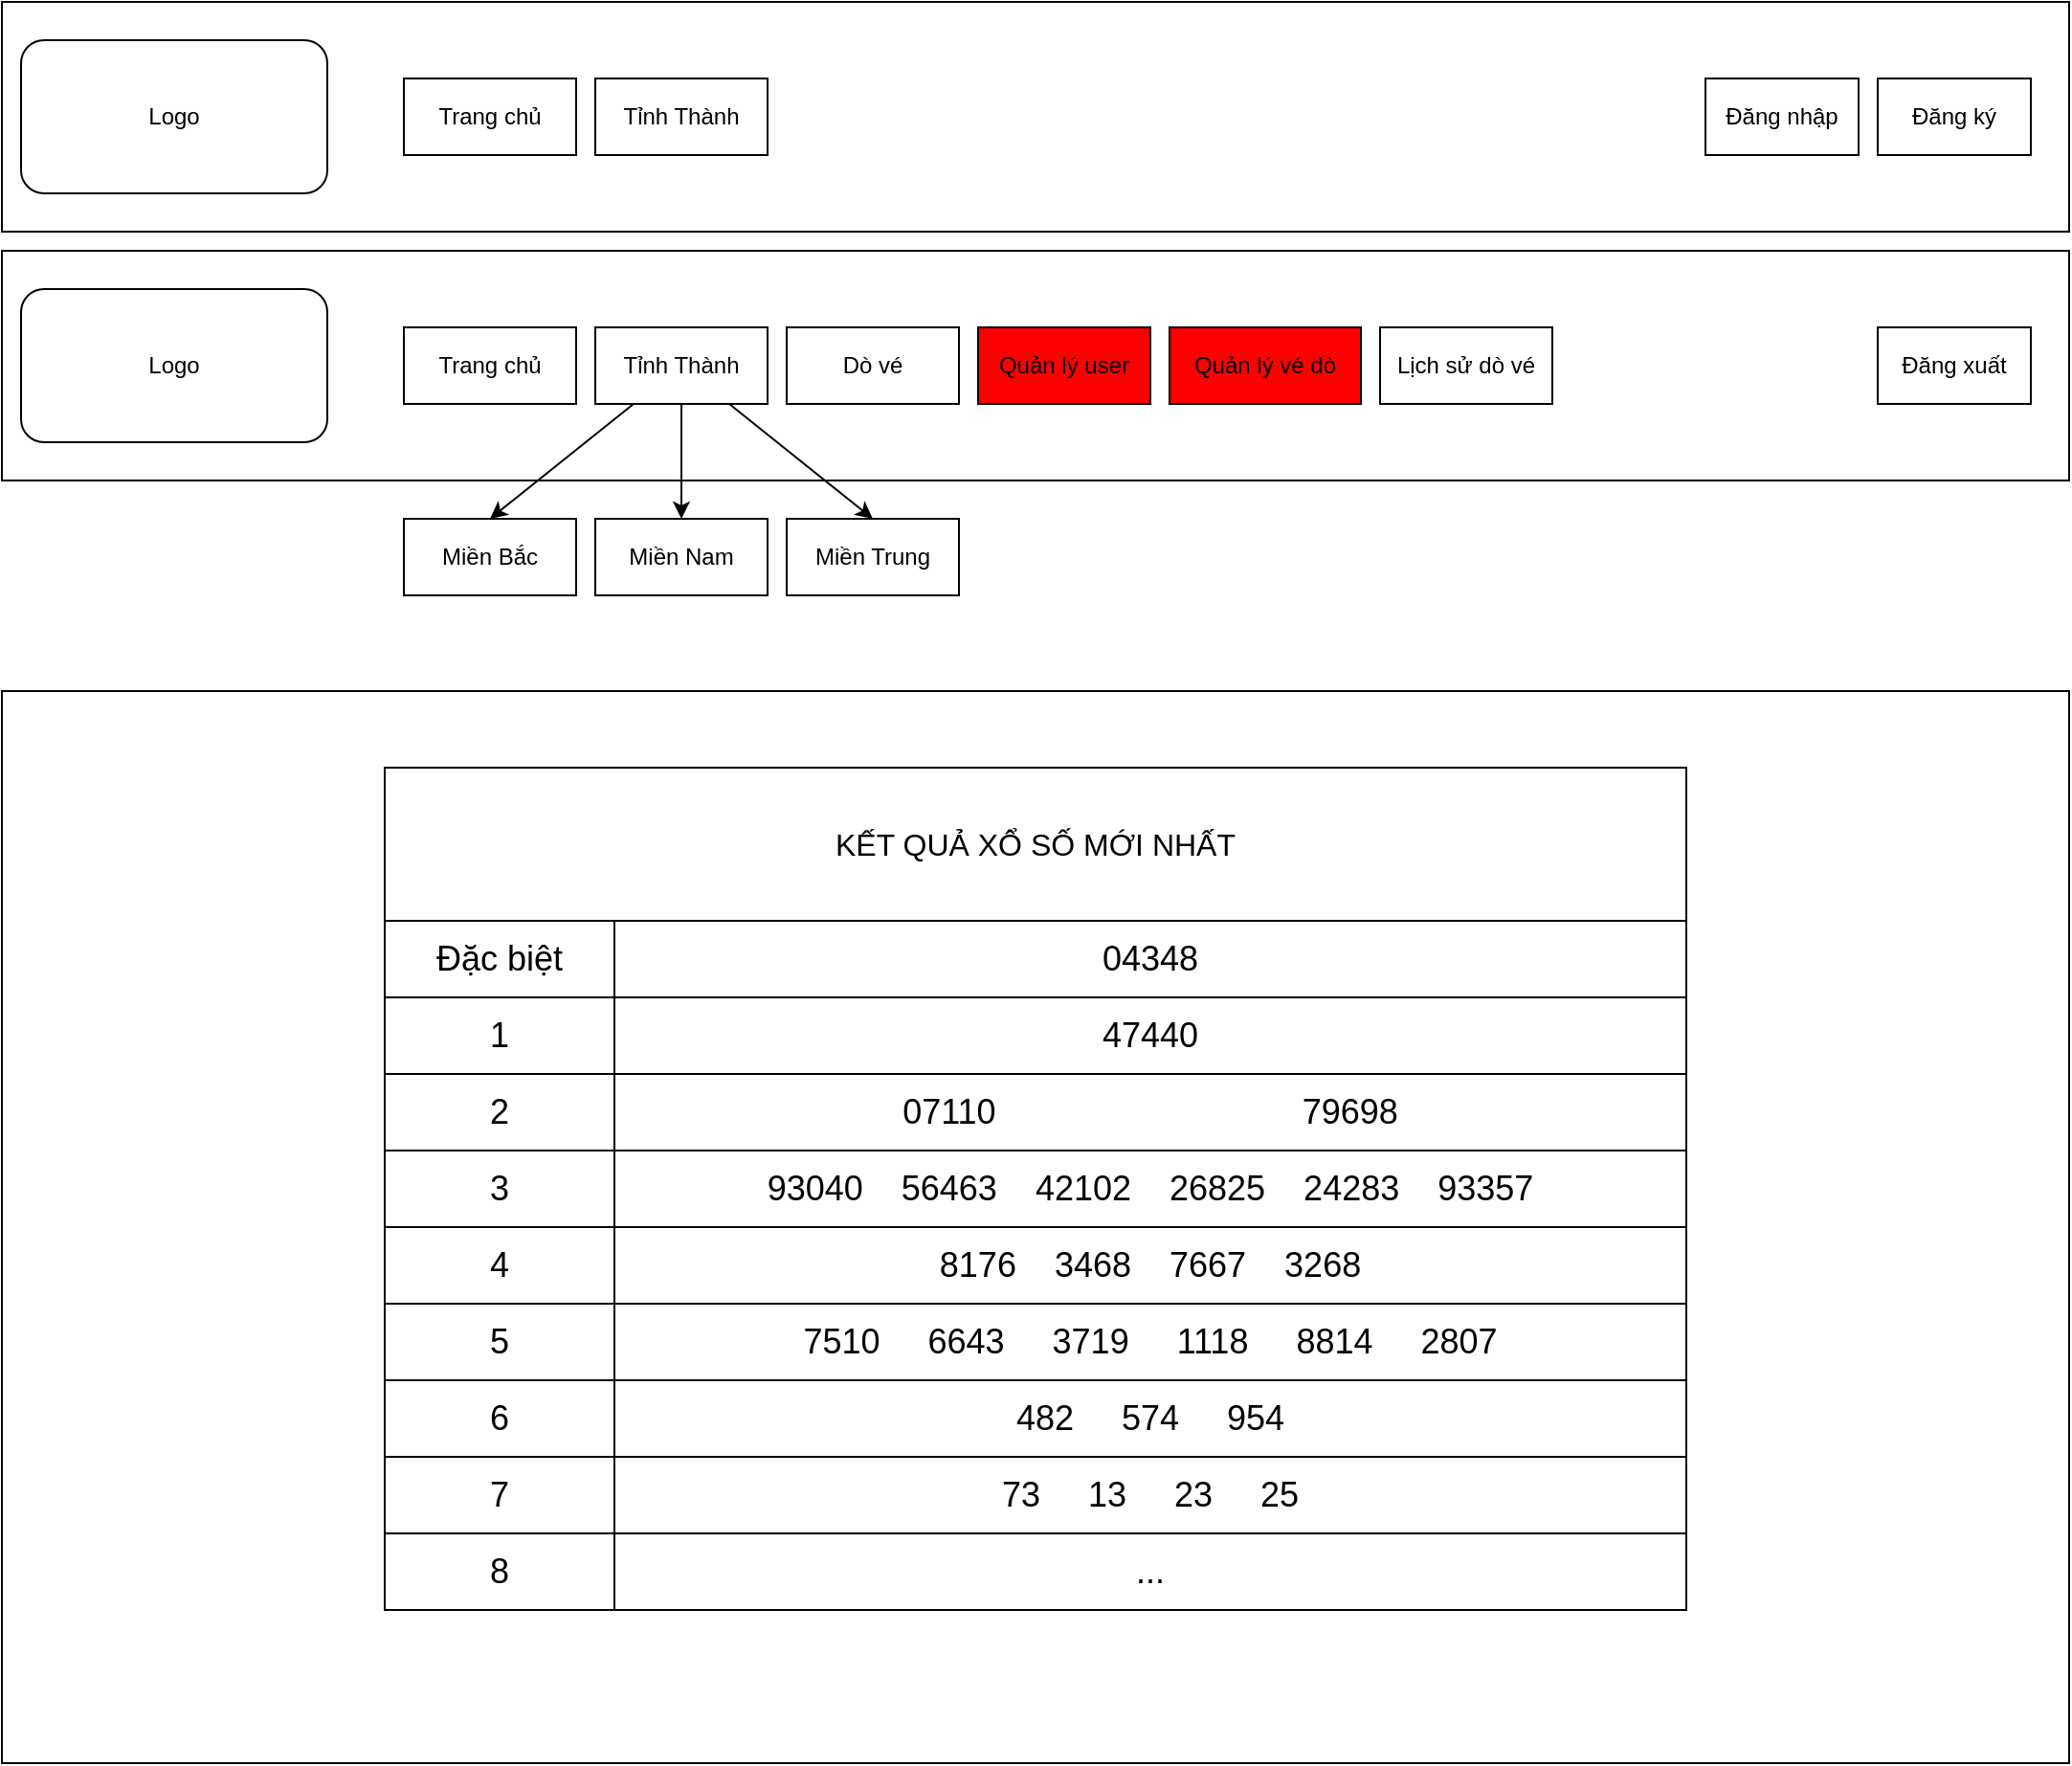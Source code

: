 <mxfile>
    <diagram id="BiI25BK-m004tcyKN06F" name="Home">
        <mxGraphModel dx="557" dy="251" grid="1" gridSize="10" guides="1" tooltips="1" connect="1" arrows="1" fold="1" page="1" pageScale="1" pageWidth="850" pageHeight="1100" math="0" shadow="0">
            <root>
                <mxCell id="0"/>
                <mxCell id="1" parent="0"/>
                <mxCell id="2" value="" style="rounded=0;whiteSpace=wrap;html=1;" parent="1" vertex="1">
                    <mxGeometry x="80" y="40" width="1080" height="120" as="geometry"/>
                </mxCell>
                <mxCell id="3" value="Logo" style="rounded=1;whiteSpace=wrap;html=1;" parent="1" vertex="1">
                    <mxGeometry x="90" y="60" width="160" height="80" as="geometry"/>
                </mxCell>
                <mxCell id="4" value="Đăng ký" style="rounded=0;whiteSpace=wrap;html=1;" parent="1" vertex="1">
                    <mxGeometry x="1060" y="80" width="80" height="40" as="geometry"/>
                </mxCell>
                <mxCell id="5" value="Đăng nhập" style="rounded=0;whiteSpace=wrap;html=1;" parent="1" vertex="1">
                    <mxGeometry x="970" y="80" width="80" height="40" as="geometry"/>
                </mxCell>
                <mxCell id="6" value="Trang chủ" style="rounded=0;whiteSpace=wrap;html=1;" parent="1" vertex="1">
                    <mxGeometry x="290" y="80" width="90" height="40" as="geometry"/>
                </mxCell>
                <mxCell id="7" value="Tỉnh Thành" style="rounded=0;whiteSpace=wrap;html=1;" parent="1" vertex="1">
                    <mxGeometry x="390" y="80" width="90" height="40" as="geometry"/>
                </mxCell>
                <mxCell id="9" value="" style="rounded=0;whiteSpace=wrap;html=1;" parent="1" vertex="1">
                    <mxGeometry x="80" y="170" width="1080" height="120" as="geometry"/>
                </mxCell>
                <mxCell id="10" value="Logo" style="rounded=1;whiteSpace=wrap;html=1;" parent="1" vertex="1">
                    <mxGeometry x="90" y="190" width="160" height="80" as="geometry"/>
                </mxCell>
                <mxCell id="11" value="Đăng xuất" style="rounded=0;whiteSpace=wrap;html=1;" parent="1" vertex="1">
                    <mxGeometry x="1060" y="210" width="80" height="40" as="geometry"/>
                </mxCell>
                <mxCell id="13" value="Trang chủ" style="rounded=0;whiteSpace=wrap;html=1;" parent="1" vertex="1">
                    <mxGeometry x="290" y="210" width="90" height="40" as="geometry"/>
                </mxCell>
                <mxCell id="21" style="edgeStyle=none;html=1;entryX=0.5;entryY=0;entryDx=0;entryDy=0;" parent="1" source="14" target="20" edge="1">
                    <mxGeometry relative="1" as="geometry"/>
                </mxCell>
                <mxCell id="27" style="edgeStyle=none;html=1;entryX=0.5;entryY=0;entryDx=0;entryDy=0;" parent="1" source="14" target="24" edge="1">
                    <mxGeometry relative="1" as="geometry"/>
                </mxCell>
                <mxCell id="28" style="edgeStyle=none;html=1;entryX=0.5;entryY=0;entryDx=0;entryDy=0;" parent="1" source="14" target="25" edge="1">
                    <mxGeometry relative="1" as="geometry"/>
                </mxCell>
                <mxCell id="14" value="Tỉnh Thành" style="rounded=0;whiteSpace=wrap;html=1;" parent="1" vertex="1">
                    <mxGeometry x="390" y="210" width="90" height="40" as="geometry"/>
                </mxCell>
                <mxCell id="15" value="Dò vé" style="rounded=0;whiteSpace=wrap;html=1;" parent="1" vertex="1">
                    <mxGeometry x="490" y="210" width="90" height="40" as="geometry"/>
                </mxCell>
                <mxCell id="16" value="Quản lý user" style="rounded=0;whiteSpace=wrap;html=1;fillColor=#FF0000;" parent="1" vertex="1">
                    <mxGeometry x="590" y="210" width="90" height="40" as="geometry"/>
                </mxCell>
                <mxCell id="17" value="Quản lý vé dò" style="rounded=0;whiteSpace=wrap;html=1;fillColor=#FF0000;" parent="1" vertex="1">
                    <mxGeometry x="690" y="210" width="100" height="40" as="geometry"/>
                </mxCell>
                <mxCell id="18" value="Lịch sử dò vé" style="rounded=0;whiteSpace=wrap;html=1;" parent="1" vertex="1">
                    <mxGeometry x="800" y="210" width="90" height="40" as="geometry"/>
                </mxCell>
                <mxCell id="20" value="Miền Nam" style="rounded=0;whiteSpace=wrap;html=1;fillColor=none;" parent="1" vertex="1">
                    <mxGeometry x="390" y="310" width="90" height="40" as="geometry"/>
                </mxCell>
                <mxCell id="24" value="Miền Bắc" style="rounded=0;whiteSpace=wrap;html=1;fillColor=none;" parent="1" vertex="1">
                    <mxGeometry x="290" y="310" width="90" height="40" as="geometry"/>
                </mxCell>
                <mxCell id="25" value="Miền Trung" style="rounded=0;whiteSpace=wrap;html=1;fillColor=none;" parent="1" vertex="1">
                    <mxGeometry x="490" y="310" width="90" height="40" as="geometry"/>
                </mxCell>
                <mxCell id="29" value="" style="rounded=0;whiteSpace=wrap;html=1;fillColor=none;" parent="1" vertex="1">
                    <mxGeometry x="80" y="400" width="1080" height="560" as="geometry"/>
                </mxCell>
                <mxCell id="30" value="" style="rounded=0;whiteSpace=wrap;html=1;fillColor=none;" parent="1" vertex="1">
                    <mxGeometry x="280" y="440" width="680" height="440" as="geometry"/>
                </mxCell>
                <mxCell id="31" value="&lt;font size=&quot;3&quot;&gt;KẾT QUẢ XỔ SỐ MỚI NHẤT&lt;/font&gt;" style="rounded=0;whiteSpace=wrap;html=1;fillColor=none;" parent="1" vertex="1">
                    <mxGeometry x="280" y="440" width="680" height="80" as="geometry"/>
                </mxCell>
                <mxCell id="32" value="04348" style="rounded=0;whiteSpace=wrap;html=1;fontSize=18;fillColor=none;" parent="1" vertex="1">
                    <mxGeometry x="400" y="520" width="560" height="40" as="geometry"/>
                </mxCell>
                <mxCell id="33" value="" style="rounded=0;whiteSpace=wrap;html=1;fontSize=18;fillColor=none;" parent="1" vertex="1">
                    <mxGeometry x="280" y="520" width="120" height="360" as="geometry"/>
                </mxCell>
                <mxCell id="34" value="Đặc biệt" style="rounded=0;whiteSpace=wrap;html=1;fontSize=18;fillColor=none;" parent="1" vertex="1">
                    <mxGeometry x="280" y="520" width="120" height="40" as="geometry"/>
                </mxCell>
                <mxCell id="35" value="1" style="rounded=0;whiteSpace=wrap;html=1;fontSize=18;fillColor=none;" parent="1" vertex="1">
                    <mxGeometry x="280" y="560" width="120" height="40" as="geometry"/>
                </mxCell>
                <mxCell id="36" value="2" style="rounded=0;whiteSpace=wrap;html=1;fontSize=18;fillColor=none;" parent="1" vertex="1">
                    <mxGeometry x="280" y="600" width="120" height="40" as="geometry"/>
                </mxCell>
                <mxCell id="37" value="3" style="rounded=0;whiteSpace=wrap;html=1;fontSize=18;fillColor=none;" parent="1" vertex="1">
                    <mxGeometry x="280" y="640" width="120" height="40" as="geometry"/>
                </mxCell>
                <mxCell id="38" value="47440" style="rounded=0;whiteSpace=wrap;html=1;fontSize=18;fillColor=none;" parent="1" vertex="1">
                    <mxGeometry x="400" y="560" width="560" height="40" as="geometry"/>
                </mxCell>
                <mxCell id="39" value="07110&amp;nbsp; &amp;nbsp; &amp;nbsp; &amp;nbsp; &amp;nbsp; &amp;nbsp; &amp;nbsp; &amp;nbsp; &amp;nbsp; &amp;nbsp; &amp;nbsp; &amp;nbsp; &amp;nbsp; &amp;nbsp; &amp;nbsp; &amp;nbsp; 79698" style="rounded=0;whiteSpace=wrap;html=1;fontSize=18;fillColor=none;" parent="1" vertex="1">
                    <mxGeometry x="400" y="600" width="560" height="40" as="geometry"/>
                </mxCell>
                <mxCell id="40" value="93040&amp;nbsp; &amp;nbsp; 56463&amp;nbsp; &amp;nbsp; 42102&amp;nbsp; &amp;nbsp; 26825&amp;nbsp; &amp;nbsp; 24283&amp;nbsp; &amp;nbsp; 93357" style="rounded=0;whiteSpace=wrap;html=1;fontSize=18;fillColor=none;" parent="1" vertex="1">
                    <mxGeometry x="400" y="640" width="560" height="40" as="geometry"/>
                </mxCell>
                <mxCell id="41" value="4" style="rounded=0;whiteSpace=wrap;html=1;fontSize=18;fillColor=none;" parent="1" vertex="1">
                    <mxGeometry x="280" y="680" width="120" height="40" as="geometry"/>
                </mxCell>
                <mxCell id="42" value="5" style="rounded=0;whiteSpace=wrap;html=1;fontSize=18;fillColor=none;" parent="1" vertex="1">
                    <mxGeometry x="280" y="720" width="120" height="40" as="geometry"/>
                </mxCell>
                <mxCell id="43" value="6" style="rounded=0;whiteSpace=wrap;html=1;fontSize=18;fillColor=none;" parent="1" vertex="1">
                    <mxGeometry x="280" y="760" width="120" height="40" as="geometry"/>
                </mxCell>
                <mxCell id="44" value="7" style="rounded=0;whiteSpace=wrap;html=1;fontSize=18;fillColor=none;" parent="1" vertex="1">
                    <mxGeometry x="280" y="800" width="120" height="40" as="geometry"/>
                </mxCell>
                <mxCell id="45" value="8" style="rounded=0;whiteSpace=wrap;html=1;fontSize=18;fillColor=none;" parent="1" vertex="1">
                    <mxGeometry x="280" y="840" width="120" height="40" as="geometry"/>
                </mxCell>
                <mxCell id="46" value="8176&amp;nbsp; &amp;nbsp; 3468&amp;nbsp; &amp;nbsp; 7667&amp;nbsp; &amp;nbsp; 3268" style="rounded=0;whiteSpace=wrap;html=1;fontSize=18;fillColor=none;" parent="1" vertex="1">
                    <mxGeometry x="400" y="680" width="560" height="40" as="geometry"/>
                </mxCell>
                <mxCell id="47" value="7510&amp;nbsp; &amp;nbsp; &amp;nbsp;6643&amp;nbsp; &amp;nbsp; &amp;nbsp;3719&amp;nbsp; &amp;nbsp; &amp;nbsp;1118&amp;nbsp; &amp;nbsp; &amp;nbsp;8814&amp;nbsp; &amp;nbsp; &amp;nbsp;2807" style="rounded=0;whiteSpace=wrap;html=1;fontSize=18;fillColor=none;" parent="1" vertex="1">
                    <mxGeometry x="400" y="720" width="560" height="40" as="geometry"/>
                </mxCell>
                <mxCell id="48" value="482&amp;nbsp; &amp;nbsp; &amp;nbsp;574&amp;nbsp; &amp;nbsp; &amp;nbsp;954" style="rounded=0;whiteSpace=wrap;html=1;fontSize=18;fillColor=none;" parent="1" vertex="1">
                    <mxGeometry x="400" y="760" width="560" height="40" as="geometry"/>
                </mxCell>
                <mxCell id="49" value="73&amp;nbsp; &amp;nbsp; &amp;nbsp;13&amp;nbsp; &amp;nbsp; &amp;nbsp;23&amp;nbsp; &amp;nbsp; &amp;nbsp;25" style="rounded=0;whiteSpace=wrap;html=1;fontSize=18;fillColor=none;" parent="1" vertex="1">
                    <mxGeometry x="400" y="800" width="560" height="40" as="geometry"/>
                </mxCell>
                <mxCell id="50" value="..." style="rounded=0;whiteSpace=wrap;html=1;fontSize=18;fillColor=none;" parent="1" vertex="1">
                    <mxGeometry x="400" y="840" width="560" height="40" as="geometry"/>
                </mxCell>
            </root>
        </mxGraphModel>
    </diagram>
    <diagram id="3q1Vfm8iJFg37b_ubcrl" name="Add/Update Lottery">
        <mxGraphModel dx="1633" dy="2058" grid="1" gridSize="10" guides="1" tooltips="1" connect="1" arrows="1" fold="1" page="1" pageScale="1" pageWidth="850" pageHeight="1100" math="0" shadow="0">
            <root>
                <mxCell id="KQXujtF7CrqTz9I3SX7Y-0"/>
                <mxCell id="KQXujtF7CrqTz9I3SX7Y-1" parent="KQXujtF7CrqTz9I3SX7Y-0"/>
                <mxCell id="3FZWS1wWWFqGqf6MfTLa-19" style="edgeStyle=none;html=1;entryX=0.5;entryY=1;entryDx=0;entryDy=0;fontSize=18;fontColor=#FAFAFA;" edge="1" parent="KQXujtF7CrqTz9I3SX7Y-1" source="n7geHH85YBCkHhaIXiWx-0" target="3FZWS1wWWFqGqf6MfTLa-18">
                    <mxGeometry relative="1" as="geometry"/>
                </mxCell>
                <mxCell id="n7geHH85YBCkHhaIXiWx-0" value="" style="rounded=0;whiteSpace=wrap;html=1;fontSize=18;fillColor=none;" parent="KQXujtF7CrqTz9I3SX7Y-1" vertex="1">
                    <mxGeometry x="120" y="-80" width="720" height="1410" as="geometry"/>
                </mxCell>
                <mxCell id="n7geHH85YBCkHhaIXiWx-1" value="Select box" style="rounded=1;whiteSpace=wrap;html=1;fontSize=18;fillColor=none;" parent="KQXujtF7CrqTz9I3SX7Y-1" vertex="1">
                    <mxGeometry x="360" y="120" width="280" height="40" as="geometry"/>
                </mxCell>
                <mxCell id="n7geHH85YBCkHhaIXiWx-2" value="&lt;b&gt;Tỉnh&lt;/b&gt;" style="text;html=1;strokeColor=none;fillColor=none;align=left;verticalAlign=middle;whiteSpace=wrap;rounded=0;fontSize=18;" parent="KQXujtF7CrqTz9I3SX7Y-1" vertex="1">
                    <mxGeometry x="160" y="125" width="60" height="30" as="geometry"/>
                </mxCell>
                <mxCell id="n7geHH85YBCkHhaIXiWx-96" style="edgeStyle=none;html=1;fontSize=18;entryX=0;entryY=0.5;entryDx=0;entryDy=0;" parent="KQXujtF7CrqTz9I3SX7Y-1" source="n7geHH85YBCkHhaIXiWx-3" target="n7geHH85YBCkHhaIXiWx-97" edge="1">
                    <mxGeometry relative="1" as="geometry">
                        <mxPoint x="960" y="200" as="targetPoint"/>
                    </mxGeometry>
                </mxCell>
                <mxCell id="n7geHH85YBCkHhaIXiWx-3" value="Date select" style="rounded=1;whiteSpace=wrap;html=1;fontSize=18;fillColor=none;" parent="KQXujtF7CrqTz9I3SX7Y-1" vertex="1">
                    <mxGeometry x="360" y="200" width="280" height="40" as="geometry"/>
                </mxCell>
                <mxCell id="n7geHH85YBCkHhaIXiWx-4" value="&lt;b&gt;Ngày&lt;/b&gt;" style="text;html=1;strokeColor=none;fillColor=none;align=left;verticalAlign=middle;whiteSpace=wrap;rounded=0;fontSize=18;" parent="KQXujtF7CrqTz9I3SX7Y-1" vertex="1">
                    <mxGeometry x="160" y="205" width="60" height="30" as="geometry"/>
                </mxCell>
                <mxCell id="n7geHH85YBCkHhaIXiWx-5" value="&lt;b&gt;Giải đặc biệt&lt;/b&gt;" style="text;html=1;strokeColor=none;fillColor=none;align=left;verticalAlign=middle;whiteSpace=wrap;rounded=0;fontSize=18;" parent="KQXujtF7CrqTz9I3SX7Y-1" vertex="1">
                    <mxGeometry x="160" y="290" width="120" height="30" as="geometry"/>
                </mxCell>
                <mxCell id="xm9dw9YB-WdBqIirziVC-3" style="edgeStyle=none;html=1;entryX=0;entryY=0.5;entryDx=0;entryDy=0;fontSize=12;fontColor=#FAFAFA;" edge="1" parent="KQXujtF7CrqTz9I3SX7Y-1" source="n7geHH85YBCkHhaIXiWx-6" target="xm9dw9YB-WdBqIirziVC-2">
                    <mxGeometry relative="1" as="geometry"/>
                </mxCell>
                <mxCell id="n7geHH85YBCkHhaIXiWx-6" value="number" style="rounded=1;whiteSpace=wrap;html=1;fontSize=18;fillColor=none;" parent="KQXujtF7CrqTz9I3SX7Y-1" vertex="1">
                    <mxGeometry x="360" y="280" width="280" height="40" as="geometry"/>
                </mxCell>
                <mxCell id="n7geHH85YBCkHhaIXiWx-7" value="&lt;b&gt;Giải nhất&lt;/b&gt;" style="text;html=1;strokeColor=none;fillColor=none;align=left;verticalAlign=middle;whiteSpace=wrap;rounded=0;fontSize=18;" parent="KQXujtF7CrqTz9I3SX7Y-1" vertex="1">
                    <mxGeometry x="160" y="370" width="120" height="30" as="geometry"/>
                </mxCell>
                <mxCell id="xm9dw9YB-WdBqIirziVC-5" style="edgeStyle=none;html=1;entryX=0;entryY=0.5;entryDx=0;entryDy=0;fontSize=12;fontColor=#FAFAFA;" edge="1" parent="KQXujtF7CrqTz9I3SX7Y-1" source="n7geHH85YBCkHhaIXiWx-8" target="xm9dw9YB-WdBqIirziVC-2">
                    <mxGeometry relative="1" as="geometry"/>
                </mxCell>
                <mxCell id="n7geHH85YBCkHhaIXiWx-8" value="number" style="rounded=1;whiteSpace=wrap;html=1;fontSize=18;fillColor=none;" parent="KQXujtF7CrqTz9I3SX7Y-1" vertex="1">
                    <mxGeometry x="360" y="360" width="280" height="40" as="geometry"/>
                </mxCell>
                <mxCell id="n7geHH85YBCkHhaIXiWx-9" value="&lt;b&gt;Giải nhì&lt;/b&gt;" style="text;html=1;strokeColor=none;fillColor=none;align=left;verticalAlign=middle;whiteSpace=wrap;rounded=0;fontSize=18;" parent="KQXujtF7CrqTz9I3SX7Y-1" vertex="1">
                    <mxGeometry x="160" y="445" width="120" height="30" as="geometry"/>
                </mxCell>
                <mxCell id="n7geHH85YBCkHhaIXiWx-10" value="g2_1" style="rounded=1;whiteSpace=wrap;html=1;fontSize=18;fillColor=none;" parent="KQXujtF7CrqTz9I3SX7Y-1" vertex="1">
                    <mxGeometry x="360" y="440" width="120" height="40" as="geometry"/>
                </mxCell>
                <mxCell id="xm9dw9YB-WdBqIirziVC-6" style="edgeStyle=none;html=1;entryX=0;entryY=0.5;entryDx=0;entryDy=0;fontSize=12;fontColor=#FAFAFA;" edge="1" parent="KQXujtF7CrqTz9I3SX7Y-1" source="n7geHH85YBCkHhaIXiWx-11" target="xm9dw9YB-WdBqIirziVC-2">
                    <mxGeometry relative="1" as="geometry"/>
                </mxCell>
                <mxCell id="n7geHH85YBCkHhaIXiWx-11" value="g2_2" style="rounded=1;whiteSpace=wrap;html=1;fontSize=18;fillColor=none;" parent="KQXujtF7CrqTz9I3SX7Y-1" vertex="1">
                    <mxGeometry x="520" y="440" width="120" height="40" as="geometry"/>
                </mxCell>
                <mxCell id="n7geHH85YBCkHhaIXiWx-12" value="&lt;b&gt;Giải 3&lt;/b&gt;" style="text;html=1;strokeColor=none;fillColor=none;align=left;verticalAlign=middle;whiteSpace=wrap;rounded=0;fontSize=18;" parent="KQXujtF7CrqTz9I3SX7Y-1" vertex="1">
                    <mxGeometry x="160" y="525" width="120" height="30" as="geometry"/>
                </mxCell>
                <mxCell id="n7geHH85YBCkHhaIXiWx-13" value="g3_1" style="rounded=1;whiteSpace=wrap;html=1;fontSize=18;fillColor=none;" parent="KQXujtF7CrqTz9I3SX7Y-1" vertex="1">
                    <mxGeometry x="360" y="520" width="120" height="40" as="geometry"/>
                </mxCell>
                <mxCell id="n7geHH85YBCkHhaIXiWx-14" value="g3_2" style="rounded=1;whiteSpace=wrap;html=1;fontSize=18;fillColor=none;" parent="KQXujtF7CrqTz9I3SX7Y-1" vertex="1">
                    <mxGeometry x="520" y="520" width="120" height="40" as="geometry"/>
                </mxCell>
                <mxCell id="xm9dw9YB-WdBqIirziVC-7" style="edgeStyle=none;html=1;entryX=0;entryY=0.5;entryDx=0;entryDy=0;fontSize=12;fontColor=#FAFAFA;" edge="1" parent="KQXujtF7CrqTz9I3SX7Y-1" source="n7geHH85YBCkHhaIXiWx-15" target="xm9dw9YB-WdBqIirziVC-2">
                    <mxGeometry relative="1" as="geometry"/>
                </mxCell>
                <mxCell id="n7geHH85YBCkHhaIXiWx-15" value="g3_3" style="rounded=1;whiteSpace=wrap;html=1;fontSize=18;fillColor=none;" parent="KQXujtF7CrqTz9I3SX7Y-1" vertex="1">
                    <mxGeometry x="680" y="520" width="120" height="40" as="geometry"/>
                </mxCell>
                <mxCell id="n7geHH85YBCkHhaIXiWx-16" value="g3_4" style="rounded=1;whiteSpace=wrap;html=1;fontSize=18;fillColor=none;" parent="KQXujtF7CrqTz9I3SX7Y-1" vertex="1">
                    <mxGeometry x="360" y="600" width="120" height="40" as="geometry"/>
                </mxCell>
                <mxCell id="n7geHH85YBCkHhaIXiWx-17" value="g3_5" style="rounded=1;whiteSpace=wrap;html=1;fontSize=18;fillColor=none;" parent="KQXujtF7CrqTz9I3SX7Y-1" vertex="1">
                    <mxGeometry x="520" y="600" width="120" height="40" as="geometry"/>
                </mxCell>
                <mxCell id="xm9dw9YB-WdBqIirziVC-8" style="edgeStyle=none;html=1;entryX=0;entryY=0.5;entryDx=0;entryDy=0;fontSize=12;fontColor=#FAFAFA;" edge="1" parent="KQXujtF7CrqTz9I3SX7Y-1" source="n7geHH85YBCkHhaIXiWx-18" target="xm9dw9YB-WdBqIirziVC-2">
                    <mxGeometry relative="1" as="geometry"/>
                </mxCell>
                <mxCell id="n7geHH85YBCkHhaIXiWx-18" value="g3_6" style="rounded=1;whiteSpace=wrap;html=1;fontSize=18;fillColor=none;" parent="KQXujtF7CrqTz9I3SX7Y-1" vertex="1">
                    <mxGeometry x="680" y="600" width="120" height="40" as="geometry"/>
                </mxCell>
                <mxCell id="n7geHH85YBCkHhaIXiWx-19" value="&lt;b&gt;Giải 4&lt;/b&gt;" style="text;html=1;strokeColor=none;fillColor=none;align=left;verticalAlign=middle;whiteSpace=wrap;rounded=0;fontSize=18;" parent="KQXujtF7CrqTz9I3SX7Y-1" vertex="1">
                    <mxGeometry x="160" y="685" width="120" height="30" as="geometry"/>
                </mxCell>
                <mxCell id="n7geHH85YBCkHhaIXiWx-20" value="g4_1" style="rounded=1;whiteSpace=wrap;html=1;fontSize=18;fillColor=none;" parent="KQXujtF7CrqTz9I3SX7Y-1" vertex="1">
                    <mxGeometry x="360" y="680" width="120" height="40" as="geometry"/>
                </mxCell>
                <mxCell id="n7geHH85YBCkHhaIXiWx-21" value="g4_2" style="rounded=1;whiteSpace=wrap;html=1;fontSize=18;fillColor=none;" parent="KQXujtF7CrqTz9I3SX7Y-1" vertex="1">
                    <mxGeometry x="520" y="680" width="120" height="40" as="geometry"/>
                </mxCell>
                <mxCell id="n7geHH85YBCkHhaIXiWx-23" value="g4_3" style="rounded=1;whiteSpace=wrap;html=1;fontSize=18;fillColor=none;" parent="KQXujtF7CrqTz9I3SX7Y-1" vertex="1">
                    <mxGeometry x="360" y="760" width="120" height="40" as="geometry"/>
                </mxCell>
                <mxCell id="xm9dw9YB-WdBqIirziVC-10" style="edgeStyle=none;html=1;entryX=0;entryY=0.5;entryDx=0;entryDy=0;fontSize=12;fontColor=#FAFAFA;" edge="1" parent="KQXujtF7CrqTz9I3SX7Y-1" source="n7geHH85YBCkHhaIXiWx-24" target="xm9dw9YB-WdBqIirziVC-9">
                    <mxGeometry relative="1" as="geometry"/>
                </mxCell>
                <mxCell id="n7geHH85YBCkHhaIXiWx-24" value="g4_4" style="rounded=1;whiteSpace=wrap;html=1;fontSize=18;fillColor=none;" parent="KQXujtF7CrqTz9I3SX7Y-1" vertex="1">
                    <mxGeometry x="520" y="760" width="120" height="40" as="geometry"/>
                </mxCell>
                <mxCell id="n7geHH85YBCkHhaIXiWx-26" value="&lt;b&gt;Giải 5&lt;/b&gt;" style="text;html=1;strokeColor=none;fillColor=none;align=left;verticalAlign=middle;whiteSpace=wrap;rounded=0;fontSize=18;" parent="KQXujtF7CrqTz9I3SX7Y-1" vertex="1">
                    <mxGeometry x="160" y="845" width="120" height="30" as="geometry"/>
                </mxCell>
                <mxCell id="n7geHH85YBCkHhaIXiWx-27" value="g5_1" style="rounded=1;whiteSpace=wrap;html=1;fontSize=18;fillColor=none;" parent="KQXujtF7CrqTz9I3SX7Y-1" vertex="1">
                    <mxGeometry x="360" y="840" width="120" height="40" as="geometry"/>
                </mxCell>
                <mxCell id="n7geHH85YBCkHhaIXiWx-28" value="g5_2" style="rounded=1;whiteSpace=wrap;html=1;fontSize=18;fillColor=none;" parent="KQXujtF7CrqTz9I3SX7Y-1" vertex="1">
                    <mxGeometry x="520" y="840" width="120" height="40" as="geometry"/>
                </mxCell>
                <mxCell id="xm9dw9YB-WdBqIirziVC-11" style="edgeStyle=none;html=1;entryX=0;entryY=0.5;entryDx=0;entryDy=0;fontSize=12;fontColor=#FAFAFA;" edge="1" parent="KQXujtF7CrqTz9I3SX7Y-1" source="n7geHH85YBCkHhaIXiWx-29" target="xm9dw9YB-WdBqIirziVC-9">
                    <mxGeometry relative="1" as="geometry"/>
                </mxCell>
                <mxCell id="n7geHH85YBCkHhaIXiWx-29" value="g5_3" style="rounded=1;whiteSpace=wrap;html=1;fontSize=18;fillColor=none;" parent="KQXujtF7CrqTz9I3SX7Y-1" vertex="1">
                    <mxGeometry x="680" y="840" width="120" height="40" as="geometry"/>
                </mxCell>
                <mxCell id="n7geHH85YBCkHhaIXiWx-30" value="g5_4" style="rounded=1;whiteSpace=wrap;html=1;fontSize=18;fillColor=none;" parent="KQXujtF7CrqTz9I3SX7Y-1" vertex="1">
                    <mxGeometry x="360" y="920" width="120" height="40" as="geometry"/>
                </mxCell>
                <mxCell id="n7geHH85YBCkHhaIXiWx-31" value="g5_5" style="rounded=1;whiteSpace=wrap;html=1;fontSize=18;fillColor=none;" parent="KQXujtF7CrqTz9I3SX7Y-1" vertex="1">
                    <mxGeometry x="520" y="920" width="120" height="40" as="geometry"/>
                </mxCell>
                <mxCell id="xm9dw9YB-WdBqIirziVC-12" style="edgeStyle=none;html=1;entryX=0;entryY=0.5;entryDx=0;entryDy=0;fontSize=12;fontColor=#FAFAFA;" edge="1" parent="KQXujtF7CrqTz9I3SX7Y-1" source="n7geHH85YBCkHhaIXiWx-32" target="xm9dw9YB-WdBqIirziVC-9">
                    <mxGeometry relative="1" as="geometry"/>
                </mxCell>
                <mxCell id="n7geHH85YBCkHhaIXiWx-32" value="g5_6" style="rounded=1;whiteSpace=wrap;html=1;fontSize=18;fillColor=none;" parent="KQXujtF7CrqTz9I3SX7Y-1" vertex="1">
                    <mxGeometry x="680" y="920" width="120" height="40" as="geometry"/>
                </mxCell>
                <mxCell id="n7geHH85YBCkHhaIXiWx-33" value="&lt;b&gt;Giải 6&lt;/b&gt;" style="text;html=1;strokeColor=none;fillColor=none;align=left;verticalAlign=middle;whiteSpace=wrap;rounded=0;fontSize=18;" parent="KQXujtF7CrqTz9I3SX7Y-1" vertex="1">
                    <mxGeometry x="160" y="1005" width="120" height="30" as="geometry"/>
                </mxCell>
                <mxCell id="n7geHH85YBCkHhaIXiWx-34" value="g6_1" style="rounded=1;whiteSpace=wrap;html=1;fontSize=18;fillColor=none;" parent="KQXujtF7CrqTz9I3SX7Y-1" vertex="1">
                    <mxGeometry x="360" y="1000" width="120" height="40" as="geometry"/>
                </mxCell>
                <mxCell id="n7geHH85YBCkHhaIXiWx-35" value="g6_2" style="rounded=1;whiteSpace=wrap;html=1;fontSize=18;fillColor=none;" parent="KQXujtF7CrqTz9I3SX7Y-1" vertex="1">
                    <mxGeometry x="520" y="1000" width="120" height="40" as="geometry"/>
                </mxCell>
                <mxCell id="xm9dw9YB-WdBqIirziVC-14" style="edgeStyle=none;html=1;entryX=0;entryY=0.5;entryDx=0;entryDy=0;fontSize=12;fontColor=#FAFAFA;" edge="1" parent="KQXujtF7CrqTz9I3SX7Y-1" source="n7geHH85YBCkHhaIXiWx-36" target="xm9dw9YB-WdBqIirziVC-13">
                    <mxGeometry relative="1" as="geometry"/>
                </mxCell>
                <mxCell id="n7geHH85YBCkHhaIXiWx-36" value="g6_3" style="rounded=1;whiteSpace=wrap;html=1;fontSize=18;fillColor=none;" parent="KQXujtF7CrqTz9I3SX7Y-1" vertex="1">
                    <mxGeometry x="680" y="1000" width="120" height="40" as="geometry"/>
                </mxCell>
                <mxCell id="n7geHH85YBCkHhaIXiWx-37" value="&lt;b&gt;Giải 7&lt;/b&gt;" style="text;html=1;strokeColor=none;fillColor=none;align=left;verticalAlign=middle;whiteSpace=wrap;rounded=0;fontSize=18;" parent="KQXujtF7CrqTz9I3SX7Y-1" vertex="1">
                    <mxGeometry x="160" y="1085" width="120" height="30" as="geometry"/>
                </mxCell>
                <mxCell id="n7geHH85YBCkHhaIXiWx-38" value="g7_1" style="rounded=1;whiteSpace=wrap;html=1;fontSize=18;fillColor=none;" parent="KQXujtF7CrqTz9I3SX7Y-1" vertex="1">
                    <mxGeometry x="360" y="1080" width="120" height="40" as="geometry"/>
                </mxCell>
                <mxCell id="xm9dw9YB-WdBqIirziVC-15" style="edgeStyle=none;html=1;entryX=0;entryY=0.5;entryDx=0;entryDy=0;fontSize=12;fontColor=#FAFAFA;" edge="1" parent="KQXujtF7CrqTz9I3SX7Y-1" source="n7geHH85YBCkHhaIXiWx-39" target="xm9dw9YB-WdBqIirziVC-13">
                    <mxGeometry relative="1" as="geometry"/>
                </mxCell>
                <mxCell id="n7geHH85YBCkHhaIXiWx-39" value="g7_2" style="rounded=1;whiteSpace=wrap;html=1;fontSize=18;fillColor=none;" parent="KQXujtF7CrqTz9I3SX7Y-1" vertex="1">
                    <mxGeometry x="520" y="1080" width="120" height="40" as="geometry"/>
                </mxCell>
                <mxCell id="n7geHH85YBCkHhaIXiWx-40" value="g7_3" style="rounded=1;whiteSpace=wrap;html=1;fontSize=18;fillColor=none;" parent="KQXujtF7CrqTz9I3SX7Y-1" vertex="1">
                    <mxGeometry x="360" y="1160" width="120" height="40" as="geometry"/>
                </mxCell>
                <mxCell id="xm9dw9YB-WdBqIirziVC-16" style="edgeStyle=none;html=1;entryX=0;entryY=0.5;entryDx=0;entryDy=0;fontSize=12;fontColor=#FAFAFA;" edge="1" parent="KQXujtF7CrqTz9I3SX7Y-1" source="n7geHH85YBCkHhaIXiWx-41" target="xm9dw9YB-WdBqIirziVC-13">
                    <mxGeometry relative="1" as="geometry"/>
                </mxCell>
                <mxCell id="n7geHH85YBCkHhaIXiWx-41" value="g7_4" style="rounded=1;whiteSpace=wrap;html=1;fontSize=18;fillColor=none;" parent="KQXujtF7CrqTz9I3SX7Y-1" vertex="1">
                    <mxGeometry x="520" y="1160" width="120" height="40" as="geometry"/>
                </mxCell>
                <mxCell id="n7geHH85YBCkHhaIXiWx-43" value="" style="rounded=0;whiteSpace=wrap;html=1;fontSize=18;fillColor=none;" parent="KQXujtF7CrqTz9I3SX7Y-1" vertex="1">
                    <mxGeometry x="1360" y="-80" width="720" height="1320" as="geometry"/>
                </mxCell>
                <mxCell id="n7geHH85YBCkHhaIXiWx-44" value="Select box" style="rounded=1;whiteSpace=wrap;html=1;fontSize=18;fillColor=none;" parent="KQXujtF7CrqTz9I3SX7Y-1" vertex="1">
                    <mxGeometry x="1600" y="120" width="280" height="40" as="geometry"/>
                </mxCell>
                <mxCell id="n7geHH85YBCkHhaIXiWx-45" value="Tỉnh" style="text;html=1;strokeColor=none;fillColor=none;align=left;verticalAlign=middle;whiteSpace=wrap;rounded=0;fontSize=18;fontStyle=1" parent="KQXujtF7CrqTz9I3SX7Y-1" vertex="1">
                    <mxGeometry x="1400" y="125" width="60" height="30" as="geometry"/>
                </mxCell>
                <mxCell id="n7geHH85YBCkHhaIXiWx-46" value="Date select" style="rounded=1;whiteSpace=wrap;html=1;fontSize=18;fillColor=none;" parent="KQXujtF7CrqTz9I3SX7Y-1" vertex="1">
                    <mxGeometry x="1600" y="200" width="280" height="40" as="geometry"/>
                </mxCell>
                <mxCell id="n7geHH85YBCkHhaIXiWx-47" value="Ngày" style="text;html=1;strokeColor=none;fillColor=none;align=left;verticalAlign=middle;whiteSpace=wrap;rounded=0;fontSize=18;fontStyle=1" parent="KQXujtF7CrqTz9I3SX7Y-1" vertex="1">
                    <mxGeometry x="1400" y="205" width="60" height="30" as="geometry"/>
                </mxCell>
                <mxCell id="n7geHH85YBCkHhaIXiWx-48" value="Giải đặc biệt" style="text;html=1;strokeColor=none;fillColor=none;align=left;verticalAlign=middle;whiteSpace=wrap;rounded=0;fontSize=18;fontStyle=1" parent="KQXujtF7CrqTz9I3SX7Y-1" vertex="1">
                    <mxGeometry x="1400" y="285" width="120" height="30" as="geometry"/>
                </mxCell>
                <mxCell id="n7geHH85YBCkHhaIXiWx-49" value="1" style="rounded=1;whiteSpace=wrap;html=1;fontSize=18;fillColor=none;" parent="KQXujtF7CrqTz9I3SX7Y-1" vertex="1">
                    <mxGeometry x="1600" y="280" width="120" height="40" as="geometry"/>
                </mxCell>
                <mxCell id="n7geHH85YBCkHhaIXiWx-50" value="Giải nhất" style="text;html=1;strokeColor=none;fillColor=none;align=left;verticalAlign=middle;whiteSpace=wrap;rounded=0;fontSize=18;fontStyle=1" parent="KQXujtF7CrqTz9I3SX7Y-1" vertex="1">
                    <mxGeometry x="1400" y="365" width="120" height="30" as="geometry"/>
                </mxCell>
                <mxCell id="n7geHH85YBCkHhaIXiWx-51" value="1" style="rounded=1;whiteSpace=wrap;html=1;fontSize=18;fillColor=none;" parent="KQXujtF7CrqTz9I3SX7Y-1" vertex="1">
                    <mxGeometry x="1600" y="355" width="120" height="40" as="geometry"/>
                </mxCell>
                <mxCell id="n7geHH85YBCkHhaIXiWx-52" value="Giải nhì" style="text;html=1;strokeColor=none;fillColor=none;align=left;verticalAlign=middle;whiteSpace=wrap;rounded=0;fontSize=18;fontStyle=1" parent="KQXujtF7CrqTz9I3SX7Y-1" vertex="1">
                    <mxGeometry x="1400" y="450" width="120" height="30" as="geometry"/>
                </mxCell>
                <mxCell id="n7geHH85YBCkHhaIXiWx-53" value="1" style="rounded=1;whiteSpace=wrap;html=1;fontSize=18;fillColor=none;" parent="KQXujtF7CrqTz9I3SX7Y-1" vertex="1">
                    <mxGeometry x="1600" y="440" width="120" height="40" as="geometry"/>
                </mxCell>
                <mxCell id="n7geHH85YBCkHhaIXiWx-55" value="Giải 3" style="text;html=1;strokeColor=none;fillColor=none;align=left;verticalAlign=middle;whiteSpace=wrap;rounded=0;fontSize=18;fontStyle=1" parent="KQXujtF7CrqTz9I3SX7Y-1" vertex="1">
                    <mxGeometry x="1400" y="525" width="120" height="30" as="geometry"/>
                </mxCell>
                <mxCell id="n7geHH85YBCkHhaIXiWx-56" value="1" style="rounded=1;whiteSpace=wrap;html=1;fontSize=18;fillColor=none;" parent="KQXujtF7CrqTz9I3SX7Y-1" vertex="1">
                    <mxGeometry x="1600" y="520" width="120" height="40" as="geometry"/>
                </mxCell>
                <mxCell id="n7geHH85YBCkHhaIXiWx-57" value="2" style="rounded=1;whiteSpace=wrap;html=1;fontSize=18;fillColor=none;" parent="KQXujtF7CrqTz9I3SX7Y-1" vertex="1">
                    <mxGeometry x="1760" y="520" width="120" height="40" as="geometry"/>
                </mxCell>
                <mxCell id="n7geHH85YBCkHhaIXiWx-58" value="3" style="rounded=1;whiteSpace=wrap;html=1;fontSize=18;fillColor=none;" parent="KQXujtF7CrqTz9I3SX7Y-1" vertex="1">
                    <mxGeometry x="1920" y="520" width="120" height="40" as="geometry"/>
                </mxCell>
                <mxCell id="n7geHH85YBCkHhaIXiWx-62" value="Giải 4" style="text;html=1;strokeColor=none;fillColor=none;align=left;verticalAlign=middle;whiteSpace=wrap;rounded=0;fontSize=18;fontStyle=1" parent="KQXujtF7CrqTz9I3SX7Y-1" vertex="1">
                    <mxGeometry x="1400" y="605" width="80" height="30" as="geometry"/>
                </mxCell>
                <mxCell id="n7geHH85YBCkHhaIXiWx-63" value="1" style="rounded=1;whiteSpace=wrap;html=1;fontSize=18;fillColor=none;" parent="KQXujtF7CrqTz9I3SX7Y-1" vertex="1">
                    <mxGeometry x="1600" y="600" width="120" height="40" as="geometry"/>
                </mxCell>
                <mxCell id="n7geHH85YBCkHhaIXiWx-64" value="2" style="rounded=1;whiteSpace=wrap;html=1;fontSize=18;fillColor=none;" parent="KQXujtF7CrqTz9I3SX7Y-1" vertex="1">
                    <mxGeometry x="1760" y="600" width="120" height="40" as="geometry"/>
                </mxCell>
                <mxCell id="n7geHH85YBCkHhaIXiWx-65" value="4" style="rounded=1;whiteSpace=wrap;html=1;fontSize=18;fillColor=none;" parent="KQXujtF7CrqTz9I3SX7Y-1" vertex="1">
                    <mxGeometry x="1600" y="680" width="120" height="40" as="geometry"/>
                </mxCell>
                <mxCell id="n7geHH85YBCkHhaIXiWx-66" value="5" style="rounded=1;whiteSpace=wrap;html=1;fontSize=18;fillColor=none;" parent="KQXujtF7CrqTz9I3SX7Y-1" vertex="1">
                    <mxGeometry x="1760" y="680" width="120" height="40" as="geometry"/>
                </mxCell>
                <mxCell id="n7geHH85YBCkHhaIXiWx-67" value="Giải 5" style="text;html=1;strokeColor=none;fillColor=none;align=left;verticalAlign=middle;whiteSpace=wrap;rounded=0;fontSize=18;fontStyle=1" parent="KQXujtF7CrqTz9I3SX7Y-1" vertex="1">
                    <mxGeometry x="1400" y="845" width="120" height="30" as="geometry"/>
                </mxCell>
                <mxCell id="n7geHH85YBCkHhaIXiWx-68" value="1" style="rounded=1;whiteSpace=wrap;html=1;fontSize=18;fillColor=none;" parent="KQXujtF7CrqTz9I3SX7Y-1" vertex="1">
                    <mxGeometry x="1600" y="840" width="120" height="40" as="geometry"/>
                </mxCell>
                <mxCell id="n7geHH85YBCkHhaIXiWx-74" value="Giải 6" style="text;html=1;strokeColor=none;fillColor=none;align=left;verticalAlign=middle;whiteSpace=wrap;rounded=0;fontSize=18;fontStyle=1" parent="KQXujtF7CrqTz9I3SX7Y-1" vertex="1">
                    <mxGeometry x="1400" y="925" width="120" height="30" as="geometry"/>
                </mxCell>
                <mxCell id="n7geHH85YBCkHhaIXiWx-75" value="1" style="rounded=1;whiteSpace=wrap;html=1;fontSize=18;fillColor=none;" parent="KQXujtF7CrqTz9I3SX7Y-1" vertex="1">
                    <mxGeometry x="1600" y="920" width="120" height="40" as="geometry"/>
                </mxCell>
                <mxCell id="n7geHH85YBCkHhaIXiWx-76" value="2" style="rounded=1;whiteSpace=wrap;html=1;fontSize=18;fillColor=none;" parent="KQXujtF7CrqTz9I3SX7Y-1" vertex="1">
                    <mxGeometry x="1760" y="920" width="120" height="40" as="geometry"/>
                </mxCell>
                <mxCell id="n7geHH85YBCkHhaIXiWx-77" value="3" style="rounded=1;whiteSpace=wrap;html=1;fontSize=18;fillColor=none;" parent="KQXujtF7CrqTz9I3SX7Y-1" vertex="1">
                    <mxGeometry x="1920" y="920" width="120" height="40" as="geometry"/>
                </mxCell>
                <mxCell id="n7geHH85YBCkHhaIXiWx-78" value="Giải 7" style="text;html=1;strokeColor=none;fillColor=none;align=left;verticalAlign=middle;whiteSpace=wrap;rounded=0;fontSize=18;fontStyle=1" parent="KQXujtF7CrqTz9I3SX7Y-1" vertex="1">
                    <mxGeometry x="1400" y="1005" width="120" height="30" as="geometry"/>
                </mxCell>
                <mxCell id="n7geHH85YBCkHhaIXiWx-79" value="1" style="rounded=1;whiteSpace=wrap;html=1;fontSize=18;fillColor=none;" parent="KQXujtF7CrqTz9I3SX7Y-1" vertex="1">
                    <mxGeometry x="1600" y="1000" width="120" height="40" as="geometry"/>
                </mxCell>
                <mxCell id="n7geHH85YBCkHhaIXiWx-86" value="3" style="rounded=1;whiteSpace=wrap;html=1;fontSize=18;fillColor=none;" parent="KQXujtF7CrqTz9I3SX7Y-1" vertex="1">
                    <mxGeometry x="1920" y="600" width="120" height="40" as="geometry"/>
                </mxCell>
                <mxCell id="n7geHH85YBCkHhaIXiWx-87" value="6" style="rounded=1;whiteSpace=wrap;html=1;fontSize=18;fillColor=none;" parent="KQXujtF7CrqTz9I3SX7Y-1" vertex="1">
                    <mxGeometry x="1920" y="680" width="120" height="40" as="geometry"/>
                </mxCell>
                <mxCell id="n7geHH85YBCkHhaIXiWx-88" value="7" style="rounded=1;whiteSpace=wrap;html=1;fontSize=18;fillColor=none;" parent="KQXujtF7CrqTz9I3SX7Y-1" vertex="1">
                    <mxGeometry x="1600" y="760" width="120" height="40" as="geometry"/>
                </mxCell>
                <mxCell id="n7geHH85YBCkHhaIXiWx-89" value="Giải 8" style="text;html=1;strokeColor=none;fillColor=none;align=left;verticalAlign=middle;whiteSpace=wrap;rounded=0;fontSize=18;fontStyle=1" parent="KQXujtF7CrqTz9I3SX7Y-1" vertex="1">
                    <mxGeometry x="1400" y="1085" width="120" height="30" as="geometry"/>
                </mxCell>
                <mxCell id="n7geHH85YBCkHhaIXiWx-90" value="1" style="rounded=1;whiteSpace=wrap;html=1;fontSize=18;fillColor=none;" parent="KQXujtF7CrqTz9I3SX7Y-1" vertex="1">
                    <mxGeometry x="1600" y="1080" width="120" height="40" as="geometry"/>
                </mxCell>
                <mxCell id="3FZWS1wWWFqGqf6MfTLa-7" style="edgeStyle=none;html=1;fontColor=#FAFAFA;" edge="1" parent="KQXujtF7CrqTz9I3SX7Y-1" source="n7geHH85YBCkHhaIXiWx-93" target="n7geHH85YBCkHhaIXiWx-115">
                    <mxGeometry relative="1" as="geometry"/>
                </mxCell>
                <mxCell id="n7geHH85YBCkHhaIXiWx-93" value="Tạo mới" style="rounded=1;whiteSpace=wrap;html=1;fontSize=18;fillColor=#0000FF;strokeColor=#3333FF;" parent="KQXujtF7CrqTz9I3SX7Y-1" vertex="1">
                    <mxGeometry x="1600" y="1160" width="120" height="40" as="geometry"/>
                </mxCell>
                <mxCell id="n7geHH85YBCkHhaIXiWx-94" value="" style="endArrow=classic;html=1;fontSize=18;exitX=1;exitY=0;exitDx=0;exitDy=0;entryX=0;entryY=0.5;entryDx=0;entryDy=0;" parent="KQXujtF7CrqTz9I3SX7Y-1" source="n7geHH85YBCkHhaIXiWx-1" edge="1" target="n7geHH85YBCkHhaIXiWx-95">
                    <mxGeometry width="50" height="50" relative="1" as="geometry">
                        <mxPoint x="660" y="120" as="sourcePoint"/>
                        <mxPoint x="970" y="80" as="targetPoint"/>
                    </mxGeometry>
                </mxCell>
                <mxCell id="n7geHH85YBCkHhaIXiWx-95" value="Lọc ra các tỉnh miền Bắc" style="text;html=1;strokeColor=none;fillColor=none;align=left;verticalAlign=middle;whiteSpace=wrap;rounded=0;fontSize=18;" parent="KQXujtF7CrqTz9I3SX7Y-1" vertex="1">
                    <mxGeometry x="960" y="90" width="260" height="30" as="geometry"/>
                </mxCell>
                <mxCell id="n7geHH85YBCkHhaIXiWx-97" value="Nhập ngày xổ số" style="text;html=1;strokeColor=none;fillColor=none;align=left;verticalAlign=middle;whiteSpace=wrap;rounded=0;fontSize=18;" parent="KQXujtF7CrqTz9I3SX7Y-1" vertex="1">
                    <mxGeometry x="960" y="200" width="150" height="30" as="geometry"/>
                </mxCell>
                <mxCell id="n7geHH85YBCkHhaIXiWx-115" value="Submit form để đưa dữ liệu vào database" style="text;html=1;strokeColor=none;fillColor=none;align=center;verticalAlign=middle;whiteSpace=wrap;rounded=0;fontSize=18;" parent="KQXujtF7CrqTz9I3SX7Y-1" vertex="1">
                    <mxGeometry x="1550" y="1360" width="220" height="65" as="geometry"/>
                </mxCell>
                <mxCell id="xm9dw9YB-WdBqIirziVC-1" style="edgeStyle=none;html=1;entryX=0;entryY=0.5;entryDx=0;entryDy=0;fontSize=12;fontColor=#FAFAFA;" edge="1" parent="KQXujtF7CrqTz9I3SX7Y-1" source="3FZWS1wWWFqGqf6MfTLa-0" target="xm9dw9YB-WdBqIirziVC-0">
                    <mxGeometry relative="1" as="geometry"/>
                </mxCell>
                <mxCell id="3FZWS1wWWFqGqf6MfTLa-0" value="Select box" style="rounded=1;whiteSpace=wrap;html=1;fontSize=18;fillColor=none;" vertex="1" parent="KQXujtF7CrqTz9I3SX7Y-1">
                    <mxGeometry x="360" y="40" width="280" height="40" as="geometry"/>
                </mxCell>
                <mxCell id="3FZWS1wWWFqGqf6MfTLa-1" value="&lt;b&gt;Chọn miền&lt;/b&gt;" style="text;html=1;strokeColor=none;fillColor=none;align=left;verticalAlign=middle;whiteSpace=wrap;rounded=0;fontSize=18;" vertex="1" parent="KQXujtF7CrqTz9I3SX7Y-1">
                    <mxGeometry x="160" y="45" width="100" height="30" as="geometry"/>
                </mxCell>
                <mxCell id="3FZWS1wWWFqGqf6MfTLa-4" value="" style="rounded=0;whiteSpace=wrap;html=1;" vertex="1" parent="KQXujtF7CrqTz9I3SX7Y-1">
                    <mxGeometry x="120" y="-80" width="720" height="80" as="geometry"/>
                </mxCell>
                <mxCell id="n7geHH85YBCkHhaIXiWx-42" value="&lt;b&gt;&lt;font color=&quot;#fafafa&quot;&gt;THÊM VÉ SỐ MIỀN BẮC&lt;/font&gt;&lt;/b&gt;" style="text;html=1;strokeColor=none;fillColor=none;align=left;verticalAlign=middle;whiteSpace=wrap;rounded=0;fontSize=18;" parent="KQXujtF7CrqTz9I3SX7Y-1" vertex="1">
                    <mxGeometry x="160" y="-55" width="240" height="30" as="geometry"/>
                </mxCell>
                <mxCell id="3FZWS1wWWFqGqf6MfTLa-9" style="edgeStyle=none;html=1;entryX=0.5;entryY=0;entryDx=0;entryDy=0;fontColor=#FAFAFA;" edge="1" parent="KQXujtF7CrqTz9I3SX7Y-1" source="3FZWS1wWWFqGqf6MfTLa-5" target="3FZWS1wWWFqGqf6MfTLa-8">
                    <mxGeometry relative="1" as="geometry"/>
                </mxCell>
                <mxCell id="3FZWS1wWWFqGqf6MfTLa-5" value="Hủy" style="rounded=1;whiteSpace=wrap;html=1;fontSize=18;fillColor=#999999;" vertex="1" parent="KQXujtF7CrqTz9I3SX7Y-1">
                    <mxGeometry x="1740" y="1160" width="120" height="40" as="geometry"/>
                </mxCell>
                <mxCell id="3FZWS1wWWFqGqf6MfTLa-13" style="edgeStyle=none;html=1;entryX=0.5;entryY=0;entryDx=0;entryDy=0;fontSize=18;fontColor=#FAFAFA;" edge="1" parent="KQXujtF7CrqTz9I3SX7Y-1" source="3FZWS1wWWFqGqf6MfTLa-6" target="3FZWS1wWWFqGqf6MfTLa-12">
                    <mxGeometry relative="1" as="geometry"/>
                </mxCell>
                <mxCell id="3FZWS1wWWFqGqf6MfTLa-6" value="Reset" style="rounded=1;whiteSpace=wrap;html=1;fontSize=18;fillColor=#FF0000;strokeColor=#FF0000;" vertex="1" parent="KQXujtF7CrqTz9I3SX7Y-1">
                    <mxGeometry x="1880" y="1160" width="120" height="40" as="geometry"/>
                </mxCell>
                <mxCell id="3FZWS1wWWFqGqf6MfTLa-8" value="&lt;font style=&quot;font-size: 18px&quot;&gt;Hủy đóng modal tạo lottery&lt;/font&gt;" style="text;html=1;strokeColor=none;fillColor=none;align=center;verticalAlign=middle;whiteSpace=wrap;rounded=0;fontColor=#FAFAFA;" vertex="1" parent="KQXujtF7CrqTz9I3SX7Y-1">
                    <mxGeometry x="1800" y="1377.5" width="170" height="30" as="geometry"/>
                </mxCell>
                <mxCell id="3FZWS1wWWFqGqf6MfTLa-12" value="Reset lại tất cả các dữ liệu trong các Input" style="text;html=1;strokeColor=none;fillColor=none;align=center;verticalAlign=middle;whiteSpace=wrap;rounded=0;fontSize=18;fontColor=#FAFAFA;" vertex="1" parent="KQXujtF7CrqTz9I3SX7Y-1">
                    <mxGeometry x="2090" y="1360" width="210" height="30" as="geometry"/>
                </mxCell>
                <mxCell id="3FZWS1wWWFqGqf6MfTLa-18" value="&lt;font style=&quot;font-size: 24px&quot;&gt;Modal thêm/cập nhật lottery&lt;/font&gt;" style="text;html=1;strokeColor=none;fillColor=none;align=center;verticalAlign=middle;whiteSpace=wrap;rounded=0;fontSize=18;fontColor=#FAFAFA;" vertex="1" parent="KQXujtF7CrqTz9I3SX7Y-1">
                    <mxGeometry x="310" y="-240" width="330" height="70" as="geometry"/>
                </mxCell>
                <mxCell id="3FZWS1wWWFqGqf6MfTLa-21" style="edgeStyle=none;html=1;entryX=0.5;entryY=1;entryDx=0;entryDy=0;fontSize=18;fontColor=#FAFAFA;" edge="1" target="3FZWS1wWWFqGqf6MfTLa-24" parent="KQXujtF7CrqTz9I3SX7Y-1">
                    <mxGeometry relative="1" as="geometry">
                        <mxPoint x="1715.566" y="-80" as="sourcePoint"/>
                    </mxGeometry>
                </mxCell>
                <mxCell id="3FZWS1wWWFqGqf6MfTLa-22" value="" style="rounded=0;whiteSpace=wrap;html=1;" vertex="1" parent="KQXujtF7CrqTz9I3SX7Y-1">
                    <mxGeometry x="1360" y="-80" width="720" height="80" as="geometry"/>
                </mxCell>
                <mxCell id="3FZWS1wWWFqGqf6MfTLa-23" value="&lt;b&gt;&lt;font color=&quot;#fafafa&quot;&gt;THÊM VÉ SỐ MIỀN NAM &amp;amp; MIỀN TRUNG&lt;/font&gt;&lt;/b&gt;" style="text;html=1;strokeColor=none;fillColor=none;align=left;verticalAlign=middle;whiteSpace=wrap;rounded=0;fontSize=18;" vertex="1" parent="KQXujtF7CrqTz9I3SX7Y-1">
                    <mxGeometry x="1400" y="-55" width="350" height="30" as="geometry"/>
                </mxCell>
                <mxCell id="3FZWS1wWWFqGqf6MfTLa-24" value="&lt;font style=&quot;font-size: 24px&quot;&gt;Modal thêm/cập nhật lottery&lt;/font&gt;" style="text;html=1;strokeColor=none;fillColor=none;align=center;verticalAlign=middle;whiteSpace=wrap;rounded=0;fontSize=18;fontColor=#FAFAFA;" vertex="1" parent="KQXujtF7CrqTz9I3SX7Y-1">
                    <mxGeometry x="1550" y="-240" width="330" height="70" as="geometry"/>
                </mxCell>
                <mxCell id="3FZWS1wWWFqGqf6MfTLa-25" style="edgeStyle=none;html=1;fontColor=#FAFAFA;" edge="1" source="3FZWS1wWWFqGqf6MfTLa-26" target="3FZWS1wWWFqGqf6MfTLa-27" parent="KQXujtF7CrqTz9I3SX7Y-1">
                    <mxGeometry relative="1" as="geometry"/>
                </mxCell>
                <mxCell id="3FZWS1wWWFqGqf6MfTLa-26" value="Tạo mới" style="rounded=1;whiteSpace=wrap;html=1;fontSize=18;fillColor=#0000FF;strokeColor=#3333FF;" vertex="1" parent="KQXujtF7CrqTz9I3SX7Y-1">
                    <mxGeometry x="360" y="1240" width="120" height="40" as="geometry"/>
                </mxCell>
                <mxCell id="3FZWS1wWWFqGqf6MfTLa-27" value="Submit form để đưa dữ liệu vào database" style="text;html=1;strokeColor=none;fillColor=none;align=center;verticalAlign=middle;whiteSpace=wrap;rounded=0;fontSize=18;" vertex="1" parent="KQXujtF7CrqTz9I3SX7Y-1">
                    <mxGeometry x="310" y="1440" width="220" height="65" as="geometry"/>
                </mxCell>
                <mxCell id="3FZWS1wWWFqGqf6MfTLa-28" style="edgeStyle=none;html=1;entryX=0.5;entryY=0;entryDx=0;entryDy=0;fontColor=#FAFAFA;" edge="1" source="3FZWS1wWWFqGqf6MfTLa-29" target="3FZWS1wWWFqGqf6MfTLa-32" parent="KQXujtF7CrqTz9I3SX7Y-1">
                    <mxGeometry relative="1" as="geometry"/>
                </mxCell>
                <mxCell id="3FZWS1wWWFqGqf6MfTLa-29" value="Hủy" style="rounded=1;whiteSpace=wrap;html=1;fontSize=18;fillColor=#999999;" vertex="1" parent="KQXujtF7CrqTz9I3SX7Y-1">
                    <mxGeometry x="500" y="1240" width="120" height="40" as="geometry"/>
                </mxCell>
                <mxCell id="3FZWS1wWWFqGqf6MfTLa-30" style="edgeStyle=none;html=1;entryX=0.5;entryY=0;entryDx=0;entryDy=0;fontSize=18;fontColor=#FAFAFA;" edge="1" source="3FZWS1wWWFqGqf6MfTLa-31" parent="KQXujtF7CrqTz9I3SX7Y-1">
                    <mxGeometry relative="1" as="geometry">
                        <mxPoint x="955" y="1440" as="targetPoint"/>
                    </mxGeometry>
                </mxCell>
                <mxCell id="3FZWS1wWWFqGqf6MfTLa-31" value="Reset" style="rounded=1;whiteSpace=wrap;html=1;fontSize=18;fillColor=#FF0000;strokeColor=#FF0000;" vertex="1" parent="KQXujtF7CrqTz9I3SX7Y-1">
                    <mxGeometry x="640" y="1240" width="120" height="40" as="geometry"/>
                </mxCell>
                <mxCell id="3FZWS1wWWFqGqf6MfTLa-32" value="&lt;font style=&quot;font-size: 18px&quot;&gt;Hủy đóng modal tạo lottery&lt;/font&gt;" style="text;html=1;strokeColor=none;fillColor=none;align=center;verticalAlign=middle;whiteSpace=wrap;rounded=0;fontColor=#FAFAFA;" vertex="1" parent="KQXujtF7CrqTz9I3SX7Y-1">
                    <mxGeometry x="560" y="1457.5" width="170" height="30" as="geometry"/>
                </mxCell>
                <mxCell id="3FZWS1wWWFqGqf6MfTLa-36" value="Select box" style="rounded=1;whiteSpace=wrap;html=1;fontSize=18;fillColor=none;" vertex="1" parent="KQXujtF7CrqTz9I3SX7Y-1">
                    <mxGeometry x="1600" y="40" width="280" height="40" as="geometry"/>
                </mxCell>
                <mxCell id="3FZWS1wWWFqGqf6MfTLa-37" value="&lt;b&gt;Chọn miền&lt;/b&gt;" style="text;html=1;strokeColor=none;fillColor=none;align=left;verticalAlign=middle;whiteSpace=wrap;rounded=0;fontSize=18;" vertex="1" parent="KQXujtF7CrqTz9I3SX7Y-1">
                    <mxGeometry x="1400" y="45" width="100" height="30" as="geometry"/>
                </mxCell>
                <mxCell id="xm9dw9YB-WdBqIirziVC-0" value="Hiển thị các miền: Bắc, Trung và Nam" style="text;html=1;strokeColor=none;fillColor=none;align=left;verticalAlign=middle;whiteSpace=wrap;rounded=0;fontSize=18;" vertex="1" parent="KQXujtF7CrqTz9I3SX7Y-1">
                    <mxGeometry x="960" y="45" width="310" height="30" as="geometry"/>
                </mxCell>
                <mxCell id="xm9dw9YB-WdBqIirziVC-2" value="Nhập số: 5 số, không âm" style="text;html=1;strokeColor=none;fillColor=none;align=left;verticalAlign=middle;whiteSpace=wrap;rounded=0;fontSize=18;" vertex="1" parent="KQXujtF7CrqTz9I3SX7Y-1">
                    <mxGeometry x="960" y="450" width="260" height="30" as="geometry"/>
                </mxCell>
                <mxCell id="xm9dw9YB-WdBqIirziVC-9" value="Nhập số: 4 số, không âm" style="text;html=1;strokeColor=none;fillColor=none;align=left;verticalAlign=middle;whiteSpace=wrap;rounded=0;fontSize=18;" vertex="1" parent="KQXujtF7CrqTz9I3SX7Y-1">
                    <mxGeometry x="960" y="845" width="260" height="30" as="geometry"/>
                </mxCell>
                <mxCell id="xm9dw9YB-WdBqIirziVC-13" value="Nhập số: 3 số, không âm" style="text;html=1;strokeColor=none;fillColor=none;align=left;verticalAlign=middle;whiteSpace=wrap;rounded=0;fontSize=18;" vertex="1" parent="KQXujtF7CrqTz9I3SX7Y-1">
                    <mxGeometry x="960" y="1085" width="260" height="30" as="geometry"/>
                </mxCell>
            </root>
        </mxGraphModel>
    </diagram>
    <diagram id="3V5uPwqLXvbIvjYr3kgc" name="Lottery Manager">
        <mxGraphModel dx="1131" dy="1763" grid="1" gridSize="10" guides="1" tooltips="1" connect="1" arrows="1" fold="1" page="1" pageScale="1" pageWidth="850" pageHeight="1100" math="0" shadow="0">
            <root>
                <mxCell id="3Vq8_8EfKO2OSyv36tWx-0"/>
                <mxCell id="3Vq8_8EfKO2OSyv36tWx-1" parent="3Vq8_8EfKO2OSyv36tWx-0"/>
                <mxCell id="lRFGvElKCejJMtV9lCyO-1" style="edgeStyle=none;html=1;entryX=0.5;entryY=1;entryDx=0;entryDy=0;fontSize=12;fontColor=#FAFAFA;" edge="1" parent="3Vq8_8EfKO2OSyv36tWx-1" source="uP0CZiIDzuav2F1L8dCo-1" target="lRFGvElKCejJMtV9lCyO-0">
                    <mxGeometry relative="1" as="geometry"/>
                </mxCell>
                <mxCell id="uP0CZiIDzuav2F1L8dCo-1" value="&lt;font size=&quot;3&quot;&gt;Tạo xổ số mới&lt;/font&gt;" style="rounded=0;whiteSpace=wrap;html=1;fontSize=24;fontColor=#FAFAFA;strokeColor=#FFFFFF;fillColor=#0000FF;" vertex="1" parent="3Vq8_8EfKO2OSyv36tWx-1">
                    <mxGeometry x="120" y="80" width="160" height="40" as="geometry"/>
                </mxCell>
                <mxCell id="uP0CZiIDzuav2F1L8dCo-3" value="" style="rounded=0;whiteSpace=wrap;html=1;fontSize=12;fontColor=#FAFAFA;strokeColor=#FFFFFF;fillColor=none;" vertex="1" parent="3Vq8_8EfKO2OSyv36tWx-1">
                    <mxGeometry x="120" y="200" width="840" height="550" as="geometry"/>
                </mxCell>
                <mxCell id="lRFGvElKCejJMtV9lCyO-3" style="edgeStyle=none;html=1;entryX=0.5;entryY=1;entryDx=0;entryDy=0;fontSize=12;fontColor=#FAFAFA;" edge="1" parent="3Vq8_8EfKO2OSyv36tWx-1" source="uP0CZiIDzuav2F1L8dCo-5" target="lRFGvElKCejJMtV9lCyO-2">
                    <mxGeometry relative="1" as="geometry"/>
                </mxCell>
                <mxCell id="uP0CZiIDzuav2F1L8dCo-5" value="Miền Bắc" style="rounded=0;whiteSpace=wrap;html=1;fontSize=12;fontColor=#FAFAFA;strokeColor=#FFFFFF;fillColor=none;" vertex="1" parent="3Vq8_8EfKO2OSyv36tWx-1">
                    <mxGeometry x="120" y="160" width="120" height="40" as="geometry"/>
                </mxCell>
                <mxCell id="lRFGvElKCejJMtV9lCyO-4" style="edgeStyle=none;html=1;entryX=0.5;entryY=1;entryDx=0;entryDy=0;fontSize=12;fontColor=#FAFAFA;" edge="1" parent="3Vq8_8EfKO2OSyv36tWx-1" source="uP0CZiIDzuav2F1L8dCo-6" target="lRFGvElKCejJMtV9lCyO-2">
                    <mxGeometry relative="1" as="geometry"/>
                </mxCell>
                <mxCell id="uP0CZiIDzuav2F1L8dCo-6" value="Miền Trung" style="rounded=0;whiteSpace=wrap;html=1;fontSize=12;fontColor=#FAFAFA;strokeColor=#FFFFFF;fillColor=none;" vertex="1" parent="3Vq8_8EfKO2OSyv36tWx-1">
                    <mxGeometry x="240" y="160" width="120" height="40" as="geometry"/>
                </mxCell>
                <mxCell id="lRFGvElKCejJMtV9lCyO-5" style="edgeStyle=none;html=1;entryX=0.5;entryY=1;entryDx=0;entryDy=0;fontSize=12;fontColor=#FAFAFA;" edge="1" parent="3Vq8_8EfKO2OSyv36tWx-1" source="uP0CZiIDzuav2F1L8dCo-7" target="lRFGvElKCejJMtV9lCyO-2">
                    <mxGeometry relative="1" as="geometry"/>
                </mxCell>
                <mxCell id="uP0CZiIDzuav2F1L8dCo-7" value="Miền Nam" style="rounded=0;whiteSpace=wrap;html=1;fontSize=12;fontColor=#FAFAFA;strokeColor=#FFFFFF;fillColor=none;" vertex="1" parent="3Vq8_8EfKO2OSyv36tWx-1">
                    <mxGeometry x="360" y="160" width="120" height="40" as="geometry"/>
                </mxCell>
                <mxCell id="uP0CZiIDzuav2F1L8dCo-9" value="Miền Bắc" style="rounded=1;whiteSpace=wrap;html=1;fontSize=12;fontColor=#FAFAFA;strokeColor=#FFFFFF;fillColor=none;" vertex="1" parent="3Vq8_8EfKO2OSyv36tWx-1">
                    <mxGeometry x="160" y="240" width="160" height="40" as="geometry"/>
                </mxCell>
                <mxCell id="uP0CZiIDzuav2F1L8dCo-10" value="Tỉnh 1" style="rounded=1;whiteSpace=wrap;html=1;fontSize=12;fontColor=#FAFAFA;strokeColor=#FFFFFF;fillColor=#6666FF;" vertex="1" parent="3Vq8_8EfKO2OSyv36tWx-1">
                    <mxGeometry x="360" y="240" width="160" height="40" as="geometry"/>
                </mxCell>
                <mxCell id="uP0CZiIDzuav2F1L8dCo-11" value="&lt;span&gt;Tỉnh 2&lt;/span&gt;" style="rounded=1;whiteSpace=wrap;html=1;fontSize=12;fontColor=#FAFAFA;strokeColor=#FFFFFF;fillColor=#6666FF;" vertex="1" parent="3Vq8_8EfKO2OSyv36tWx-1">
                    <mxGeometry x="560" y="240" width="160" height="40" as="geometry"/>
                </mxCell>
                <mxCell id="lRFGvElKCejJMtV9lCyO-11" style="edgeStyle=none;html=1;entryX=0;entryY=0.5;entryDx=0;entryDy=0;fontSize=12;fontColor=#FAFAFA;" edge="1" parent="3Vq8_8EfKO2OSyv36tWx-1" source="uP0CZiIDzuav2F1L8dCo-12" target="lRFGvElKCejJMtV9lCyO-8">
                    <mxGeometry relative="1" as="geometry"/>
                </mxCell>
                <mxCell id="uP0CZiIDzuav2F1L8dCo-12" value="&lt;span&gt;Tỉnh 3&lt;/span&gt;" style="rounded=1;whiteSpace=wrap;html=1;fontSize=12;fontColor=#FAFAFA;strokeColor=#FFFFFF;fillColor=#6666FF;" vertex="1" parent="3Vq8_8EfKO2OSyv36tWx-1">
                    <mxGeometry x="760" y="240" width="160" height="40" as="geometry"/>
                </mxCell>
                <mxCell id="uP0CZiIDzuav2F1L8dCo-13" value="&lt;span&gt;Tỉnh 4&lt;/span&gt;" style="rounded=1;whiteSpace=wrap;html=1;fontSize=12;fontColor=#FAFAFA;strokeColor=#FFFFFF;fillColor=#6666FF;" vertex="1" parent="3Vq8_8EfKO2OSyv36tWx-1">
                    <mxGeometry x="160" y="320" width="160" height="40" as="geometry"/>
                </mxCell>
                <mxCell id="uP0CZiIDzuav2F1L8dCo-14" value="&lt;span&gt;Tỉnh 5&lt;/span&gt;" style="rounded=1;whiteSpace=wrap;html=1;fontSize=12;fontColor=#FAFAFA;strokeColor=#FFFFFF;fillColor=#6666FF;" vertex="1" parent="3Vq8_8EfKO2OSyv36tWx-1">
                    <mxGeometry x="360" y="320" width="160" height="40" as="geometry"/>
                </mxCell>
                <mxCell id="uP0CZiIDzuav2F1L8dCo-15" value="&lt;span&gt;Tỉnh 6&lt;/span&gt;" style="rounded=1;whiteSpace=wrap;html=1;fontSize=12;fontColor=#FAFAFA;strokeColor=#FFFFFF;fillColor=#6666FF;" vertex="1" parent="3Vq8_8EfKO2OSyv36tWx-1">
                    <mxGeometry x="560" y="320" width="160" height="40" as="geometry"/>
                </mxCell>
                <mxCell id="lRFGvElKCejJMtV9lCyO-12" style="edgeStyle=none;html=1;entryX=0;entryY=0.5;entryDx=0;entryDy=0;fontSize=12;fontColor=#FAFAFA;" edge="1" parent="3Vq8_8EfKO2OSyv36tWx-1" source="uP0CZiIDzuav2F1L8dCo-16" target="lRFGvElKCejJMtV9lCyO-8">
                    <mxGeometry relative="1" as="geometry"/>
                </mxCell>
                <mxCell id="uP0CZiIDzuav2F1L8dCo-16" value="&lt;span&gt;Tỉnh 7&lt;/span&gt;" style="rounded=1;whiteSpace=wrap;html=1;fontSize=12;fontColor=#FAFAFA;strokeColor=#FFFFFF;fillColor=#6666FF;" vertex="1" parent="3Vq8_8EfKO2OSyv36tWx-1">
                    <mxGeometry x="760" y="320" width="160" height="40" as="geometry"/>
                </mxCell>
                <mxCell id="uP0CZiIDzuav2F1L8dCo-23" value="Tỉnh Thành" style="rounded=0;whiteSpace=wrap;html=1;fontSize=12;fontColor=#FAFAFA;strokeColor=#FFFFFF;fillColor=none;" vertex="1" parent="3Vq8_8EfKO2OSyv36tWx-1">
                    <mxGeometry x="240" y="480" width="160" height="40" as="geometry"/>
                </mxCell>
                <mxCell id="uP0CZiIDzuav2F1L8dCo-24" value="Ngày" style="rounded=0;whiteSpace=wrap;html=1;fontSize=12;fontColor=#FAFAFA;strokeColor=#FFFFFF;fillColor=none;" vertex="1" parent="3Vq8_8EfKO2OSyv36tWx-1">
                    <mxGeometry x="400" y="480" width="160" height="40" as="geometry"/>
                </mxCell>
                <mxCell id="uP0CZiIDzuav2F1L8dCo-25" value="Giải Đặc Biệt" style="rounded=0;whiteSpace=wrap;html=1;fontSize=12;fontColor=#FAFAFA;strokeColor=#FFFFFF;fillColor=none;" vertex="1" parent="3Vq8_8EfKO2OSyv36tWx-1">
                    <mxGeometry x="560" y="480" width="160" height="40" as="geometry"/>
                </mxCell>
                <mxCell id="uP0CZiIDzuav2F1L8dCo-26" value="#" style="rounded=0;whiteSpace=wrap;html=1;fontSize=12;fontColor=#FAFAFA;strokeColor=#FFFFFF;fillColor=none;" vertex="1" parent="3Vq8_8EfKO2OSyv36tWx-1">
                    <mxGeometry x="160" y="480" width="80" height="40" as="geometry"/>
                </mxCell>
                <mxCell id="uP0CZiIDzuav2F1L8dCo-27" value="1" style="rounded=0;whiteSpace=wrap;html=1;fontSize=12;fontColor=#FAFAFA;strokeColor=#FFFFFF;fillColor=none;" vertex="1" parent="3Vq8_8EfKO2OSyv36tWx-1">
                    <mxGeometry x="160" y="520" width="80" height="40" as="geometry"/>
                </mxCell>
                <mxCell id="uP0CZiIDzuav2F1L8dCo-28" value="2" style="rounded=0;whiteSpace=wrap;html=1;fontSize=12;fontColor=#FAFAFA;strokeColor=#FFFFFF;fillColor=none;" vertex="1" parent="3Vq8_8EfKO2OSyv36tWx-1">
                    <mxGeometry x="160" y="560" width="80" height="40" as="geometry"/>
                </mxCell>
                <mxCell id="uP0CZiIDzuav2F1L8dCo-29" value="3" style="rounded=0;whiteSpace=wrap;html=1;fontSize=12;fontColor=#FAFAFA;strokeColor=#FFFFFF;fillColor=none;" vertex="1" parent="3Vq8_8EfKO2OSyv36tWx-1">
                    <mxGeometry x="160" y="600" width="80" height="40" as="geometry"/>
                </mxCell>
                <mxCell id="uP0CZiIDzuav2F1L8dCo-30" value="" style="rounded=0;whiteSpace=wrap;html=1;fontSize=12;fontColor=#FAFAFA;strokeColor=#FFFFFF;fillColor=none;" vertex="1" parent="3Vq8_8EfKO2OSyv36tWx-1">
                    <mxGeometry x="720" y="480" width="200" height="40" as="geometry"/>
                </mxCell>
                <mxCell id="uP0CZiIDzuav2F1L8dCo-31" value="4" style="rounded=0;whiteSpace=wrap;html=1;fontSize=12;fontColor=#FAFAFA;strokeColor=#FFFFFF;fillColor=none;" vertex="1" parent="3Vq8_8EfKO2OSyv36tWx-1">
                    <mxGeometry x="160" y="640" width="80" height="40" as="geometry"/>
                </mxCell>
                <mxCell id="uP0CZiIDzuav2F1L8dCo-32" value="5" style="rounded=0;whiteSpace=wrap;html=1;fontSize=12;fontColor=#FAFAFA;strokeColor=#FFFFFF;fillColor=none;" vertex="1" parent="3Vq8_8EfKO2OSyv36tWx-1">
                    <mxGeometry x="160" y="680" width="80" height="40" as="geometry"/>
                </mxCell>
                <mxCell id="uP0CZiIDzuav2F1L8dCo-33" value="Tỉnh 1" style="rounded=0;whiteSpace=wrap;html=1;fontSize=12;fontColor=#FAFAFA;strokeColor=#FFFFFF;fillColor=none;" vertex="1" parent="3Vq8_8EfKO2OSyv36tWx-1">
                    <mxGeometry x="240" y="520" width="160" height="40" as="geometry"/>
                </mxCell>
                <mxCell id="uP0CZiIDzuav2F1L8dCo-34" value="22/02/2022" style="rounded=0;whiteSpace=wrap;html=1;fontSize=12;fontColor=#FAFAFA;strokeColor=#FFFFFF;fillColor=none;" vertex="1" parent="3Vq8_8EfKO2OSyv36tWx-1">
                    <mxGeometry x="400" y="520" width="160" height="40" as="geometry"/>
                </mxCell>
                <mxCell id="uP0CZiIDzuav2F1L8dCo-35" value="00000" style="rounded=0;whiteSpace=wrap;html=1;fontSize=12;fontColor=#FAFAFA;strokeColor=#FFFFFF;fillColor=none;" vertex="1" parent="3Vq8_8EfKO2OSyv36tWx-1">
                    <mxGeometry x="560" y="520" width="160" height="40" as="geometry"/>
                </mxCell>
                <mxCell id="uP0CZiIDzuav2F1L8dCo-36" value="" style="rounded=0;whiteSpace=wrap;html=1;fontSize=12;fontColor=#FAFAFA;strokeColor=#FFFFFF;fillColor=none;" vertex="1" parent="3Vq8_8EfKO2OSyv36tWx-1">
                    <mxGeometry x="720" y="520" width="200" height="40" as="geometry"/>
                </mxCell>
                <mxCell id="lRFGvElKCejJMtV9lCyO-22" style="edgeStyle=none;html=1;fontSize=12;fontColor=#FAFAFA;entryX=0;entryY=0.5;entryDx=0;entryDy=0;" edge="1" parent="3Vq8_8EfKO2OSyv36tWx-1" source="uP0CZiIDzuav2F1L8dCo-37" target="lRFGvElKCejJMtV9lCyO-19">
                    <mxGeometry relative="1" as="geometry">
                        <Array as="points">
                            <mxPoint x="910" y="470"/>
                        </Array>
                    </mxGeometry>
                </mxCell>
                <mxCell id="uP0CZiIDzuav2F1L8dCo-37" value="Cập nhật" style="rounded=1;whiteSpace=wrap;html=1;fontSize=12;fontColor=#FAFAFA;strokeColor=#FFFFFF;fillColor=#0000FF;" vertex="1" parent="3Vq8_8EfKO2OSyv36tWx-1">
                    <mxGeometry x="730" y="530" width="80" height="20" as="geometry"/>
                </mxCell>
                <mxCell id="lRFGvElKCejJMtV9lCyO-18" style="edgeStyle=none;html=1;fontSize=12;fontColor=#FAFAFA;" edge="1" parent="3Vq8_8EfKO2OSyv36tWx-1" source="uP0CZiIDzuav2F1L8dCo-38" target="lRFGvElKCejJMtV9lCyO-17">
                    <mxGeometry relative="1" as="geometry"/>
                </mxCell>
                <mxCell id="uP0CZiIDzuav2F1L8dCo-38" value="Xóa" style="rounded=1;whiteSpace=wrap;html=1;fontSize=12;fontColor=#FAFAFA;strokeColor=#FFFFFF;fillColor=#FF0000;" vertex="1" parent="3Vq8_8EfKO2OSyv36tWx-1">
                    <mxGeometry x="830" y="530" width="80" height="20" as="geometry"/>
                </mxCell>
                <mxCell id="uP0CZiIDzuav2F1L8dCo-39" value="Tỉnh 2" style="rounded=0;whiteSpace=wrap;html=1;fontSize=12;fontColor=#FAFAFA;strokeColor=#FFFFFF;fillColor=none;" vertex="1" parent="3Vq8_8EfKO2OSyv36tWx-1">
                    <mxGeometry x="240" y="560" width="160" height="40" as="geometry"/>
                </mxCell>
                <mxCell id="uP0CZiIDzuav2F1L8dCo-40" value="22/02/2022" style="rounded=0;whiteSpace=wrap;html=1;fontSize=12;fontColor=#FAFAFA;strokeColor=#FFFFFF;fillColor=none;" vertex="1" parent="3Vq8_8EfKO2OSyv36tWx-1">
                    <mxGeometry x="400" y="560" width="160" height="40" as="geometry"/>
                </mxCell>
                <mxCell id="uP0CZiIDzuav2F1L8dCo-41" value="00000" style="rounded=0;whiteSpace=wrap;html=1;fontSize=12;fontColor=#FAFAFA;strokeColor=#FFFFFF;fillColor=none;" vertex="1" parent="3Vq8_8EfKO2OSyv36tWx-1">
                    <mxGeometry x="560" y="560" width="160" height="40" as="geometry"/>
                </mxCell>
                <mxCell id="uP0CZiIDzuav2F1L8dCo-42" value="" style="rounded=0;whiteSpace=wrap;html=1;fontSize=12;fontColor=#FAFAFA;strokeColor=#FFFFFF;fillColor=none;" vertex="1" parent="3Vq8_8EfKO2OSyv36tWx-1">
                    <mxGeometry x="720" y="560" width="200" height="40" as="geometry"/>
                </mxCell>
                <mxCell id="uP0CZiIDzuav2F1L8dCo-43" value="Cập nhật" style="rounded=1;whiteSpace=wrap;html=1;fontSize=12;fontColor=#FAFAFA;strokeColor=#FFFFFF;fillColor=#0000FF;" vertex="1" parent="3Vq8_8EfKO2OSyv36tWx-1">
                    <mxGeometry x="730" y="570" width="80" height="20" as="geometry"/>
                </mxCell>
                <mxCell id="uP0CZiIDzuav2F1L8dCo-44" value="Xóa" style="rounded=1;whiteSpace=wrap;html=1;fontSize=12;fontColor=#FAFAFA;strokeColor=#FFFFFF;fillColor=#FF0000;" vertex="1" parent="3Vq8_8EfKO2OSyv36tWx-1">
                    <mxGeometry x="830" y="570" width="80" height="20" as="geometry"/>
                </mxCell>
                <mxCell id="uP0CZiIDzuav2F1L8dCo-45" value="Tỉnh 3" style="rounded=0;whiteSpace=wrap;html=1;fontSize=12;fontColor=#FAFAFA;strokeColor=#FFFFFF;fillColor=none;" vertex="1" parent="3Vq8_8EfKO2OSyv36tWx-1">
                    <mxGeometry x="240" y="600" width="160" height="40" as="geometry"/>
                </mxCell>
                <mxCell id="uP0CZiIDzuav2F1L8dCo-46" value="22/02/2022" style="rounded=0;whiteSpace=wrap;html=1;fontSize=12;fontColor=#FAFAFA;strokeColor=#FFFFFF;fillColor=none;" vertex="1" parent="3Vq8_8EfKO2OSyv36tWx-1">
                    <mxGeometry x="400" y="600" width="160" height="40" as="geometry"/>
                </mxCell>
                <mxCell id="uP0CZiIDzuav2F1L8dCo-47" value="00000" style="rounded=0;whiteSpace=wrap;html=1;fontSize=12;fontColor=#FAFAFA;strokeColor=#FFFFFF;fillColor=none;" vertex="1" parent="3Vq8_8EfKO2OSyv36tWx-1">
                    <mxGeometry x="560" y="600" width="160" height="40" as="geometry"/>
                </mxCell>
                <mxCell id="uP0CZiIDzuav2F1L8dCo-48" value="" style="rounded=0;whiteSpace=wrap;html=1;fontSize=12;fontColor=#FAFAFA;strokeColor=#FFFFFF;fillColor=none;" vertex="1" parent="3Vq8_8EfKO2OSyv36tWx-1">
                    <mxGeometry x="720" y="600" width="200" height="40" as="geometry"/>
                </mxCell>
                <mxCell id="uP0CZiIDzuav2F1L8dCo-49" value="Cập nhật" style="rounded=1;whiteSpace=wrap;html=1;fontSize=12;fontColor=#FAFAFA;strokeColor=#FFFFFF;fillColor=#0000FF;" vertex="1" parent="3Vq8_8EfKO2OSyv36tWx-1">
                    <mxGeometry x="730" y="610" width="80" height="20" as="geometry"/>
                </mxCell>
                <mxCell id="uP0CZiIDzuav2F1L8dCo-50" value="Xóa" style="rounded=1;whiteSpace=wrap;html=1;fontSize=12;fontColor=#FAFAFA;strokeColor=#FFFFFF;fillColor=#FF0000;" vertex="1" parent="3Vq8_8EfKO2OSyv36tWx-1">
                    <mxGeometry x="830" y="610" width="80" height="20" as="geometry"/>
                </mxCell>
                <mxCell id="uP0CZiIDzuav2F1L8dCo-51" value="Tỉnh 4" style="rounded=0;whiteSpace=wrap;html=1;fontSize=12;fontColor=#FAFAFA;strokeColor=#FFFFFF;fillColor=none;" vertex="1" parent="3Vq8_8EfKO2OSyv36tWx-1">
                    <mxGeometry x="240" y="640" width="160" height="40" as="geometry"/>
                </mxCell>
                <mxCell id="uP0CZiIDzuav2F1L8dCo-52" value="22/02/2022" style="rounded=0;whiteSpace=wrap;html=1;fontSize=12;fontColor=#FAFAFA;strokeColor=#FFFFFF;fillColor=none;" vertex="1" parent="3Vq8_8EfKO2OSyv36tWx-1">
                    <mxGeometry x="400" y="640" width="160" height="40" as="geometry"/>
                </mxCell>
                <mxCell id="uP0CZiIDzuav2F1L8dCo-53" value="00000" style="rounded=0;whiteSpace=wrap;html=1;fontSize=12;fontColor=#FAFAFA;strokeColor=#FFFFFF;fillColor=none;" vertex="1" parent="3Vq8_8EfKO2OSyv36tWx-1">
                    <mxGeometry x="560" y="640" width="160" height="40" as="geometry"/>
                </mxCell>
                <mxCell id="uP0CZiIDzuav2F1L8dCo-54" value="" style="rounded=0;whiteSpace=wrap;html=1;fontSize=12;fontColor=#FAFAFA;strokeColor=#FFFFFF;fillColor=none;" vertex="1" parent="3Vq8_8EfKO2OSyv36tWx-1">
                    <mxGeometry x="720" y="640" width="200" height="40" as="geometry"/>
                </mxCell>
                <mxCell id="uP0CZiIDzuav2F1L8dCo-55" value="Cập nhật" style="rounded=1;whiteSpace=wrap;html=1;fontSize=12;fontColor=#FAFAFA;strokeColor=#FFFFFF;fillColor=#0000FF;" vertex="1" parent="3Vq8_8EfKO2OSyv36tWx-1">
                    <mxGeometry x="730" y="650" width="80" height="20" as="geometry"/>
                </mxCell>
                <mxCell id="uP0CZiIDzuav2F1L8dCo-56" value="Xóa" style="rounded=1;whiteSpace=wrap;html=1;fontSize=12;fontColor=#FAFAFA;strokeColor=#FFFFFF;fillColor=#FF0000;" vertex="1" parent="3Vq8_8EfKO2OSyv36tWx-1">
                    <mxGeometry x="830" y="650" width="80" height="20" as="geometry"/>
                </mxCell>
                <mxCell id="uP0CZiIDzuav2F1L8dCo-57" value="Tỉnh 5" style="rounded=0;whiteSpace=wrap;html=1;fontSize=12;fontColor=#FAFAFA;strokeColor=#FFFFFF;fillColor=none;" vertex="1" parent="3Vq8_8EfKO2OSyv36tWx-1">
                    <mxGeometry x="240" y="680" width="160" height="40" as="geometry"/>
                </mxCell>
                <mxCell id="lRFGvElKCejJMtV9lCyO-6" style="edgeStyle=none;html=1;fontSize=12;fontColor=#FAFAFA;" edge="1" parent="3Vq8_8EfKO2OSyv36tWx-1" source="uP0CZiIDzuav2F1L8dCo-58" target="lRFGvElKCejJMtV9lCyO-7">
                    <mxGeometry relative="1" as="geometry">
                        <mxPoint x="460" y="820" as="targetPoint"/>
                    </mxGeometry>
                </mxCell>
                <mxCell id="uP0CZiIDzuav2F1L8dCo-58" value="22/02/2022" style="rounded=0;whiteSpace=wrap;html=1;fontSize=12;fontColor=#FAFAFA;strokeColor=#FFFFFF;fillColor=none;" vertex="1" parent="3Vq8_8EfKO2OSyv36tWx-1">
                    <mxGeometry x="400" y="680" width="160" height="40" as="geometry"/>
                </mxCell>
                <mxCell id="uP0CZiIDzuav2F1L8dCo-59" value="00000" style="rounded=0;whiteSpace=wrap;html=1;fontSize=12;fontColor=#FAFAFA;strokeColor=#FFFFFF;fillColor=none;" vertex="1" parent="3Vq8_8EfKO2OSyv36tWx-1">
                    <mxGeometry x="560" y="680" width="160" height="40" as="geometry"/>
                </mxCell>
                <mxCell id="uP0CZiIDzuav2F1L8dCo-60" value="" style="rounded=0;whiteSpace=wrap;html=1;fontSize=12;fontColor=#FAFAFA;strokeColor=#FFFFFF;fillColor=none;" vertex="1" parent="3Vq8_8EfKO2OSyv36tWx-1">
                    <mxGeometry x="720" y="680" width="200" height="40" as="geometry"/>
                </mxCell>
                <mxCell id="uP0CZiIDzuav2F1L8dCo-61" value="Cập nhật" style="rounded=1;whiteSpace=wrap;html=1;fontSize=12;fontColor=#FAFAFA;strokeColor=#FFFFFF;fillColor=#0000FF;" vertex="1" parent="3Vq8_8EfKO2OSyv36tWx-1">
                    <mxGeometry x="730" y="690" width="80" height="20" as="geometry"/>
                </mxCell>
                <mxCell id="uP0CZiIDzuav2F1L8dCo-62" value="Xóa" style="rounded=1;whiteSpace=wrap;html=1;fontSize=12;fontColor=#FAFAFA;strokeColor=#FFFFFF;fillColor=#FF0000;" vertex="1" parent="3Vq8_8EfKO2OSyv36tWx-1">
                    <mxGeometry x="830" y="690" width="80" height="20" as="geometry"/>
                </mxCell>
                <mxCell id="lRFGvElKCejJMtV9lCyO-16" style="edgeStyle=none;html=1;entryX=0;entryY=0.5;entryDx=0;entryDy=0;fontSize=12;fontColor=#FAFAFA;" edge="1" parent="3Vq8_8EfKO2OSyv36tWx-1" source="uP0CZiIDzuav2F1L8dCo-64" target="lRFGvElKCejJMtV9lCyO-15">
                    <mxGeometry relative="1" as="geometry"/>
                </mxCell>
                <mxCell id="uP0CZiIDzuav2F1L8dCo-64" value="Xóa nhiều" style="rounded=1;whiteSpace=wrap;html=1;fontSize=12;fontColor=#FAFAFA;strokeColor=#FFFFFF;fillColor=#FF0000;" vertex="1" parent="3Vq8_8EfKO2OSyv36tWx-1">
                    <mxGeometry x="800" y="400" width="120" height="40" as="geometry"/>
                </mxCell>
                <mxCell id="lRFGvElKCejJMtV9lCyO-0" value="Hiện ra modal thêm lottery" style="text;html=1;strokeColor=none;fillColor=none;align=center;verticalAlign=middle;whiteSpace=wrap;rounded=0;fontSize=12;fontColor=#FAFAFA;" vertex="1" parent="3Vq8_8EfKO2OSyv36tWx-1">
                    <mxGeometry x="170" y="-60" width="230" height="50" as="geometry"/>
                </mxCell>
                <mxCell id="lRFGvElKCejJMtV9lCyO-2" value="Các thanh tabs, khi click vào sẽ render ra các tỉnh và danh sách các lottery của vùng miền đó" style="text;html=1;strokeColor=none;fillColor=none;align=left;verticalAlign=middle;whiteSpace=wrap;rounded=0;fontSize=12;fontColor=#FAFAFA;" vertex="1" parent="3Vq8_8EfKO2OSyv36tWx-1">
                    <mxGeometry x="345" y="20" width="190" height="60" as="geometry"/>
                </mxCell>
                <mxCell id="lRFGvElKCejJMtV9lCyO-7" value="Danh sách các lottery của vùng miền hoặc tỉnh nhất định" style="text;html=1;strokeColor=none;fillColor=none;align=center;verticalAlign=middle;whiteSpace=wrap;rounded=0;fontSize=12;fontColor=#FAFAFA;" vertex="1" parent="3Vq8_8EfKO2OSyv36tWx-1">
                    <mxGeometry x="430" y="805" width="160" height="45" as="geometry"/>
                </mxCell>
                <mxCell id="lRFGvElKCejJMtV9lCyO-8" value="Danh sách các tỉnh của vùng miền nhất định. Khi click vào thì sẽ render ra các vé số của tỉnh đó ở phía dưới." style="text;html=1;strokeColor=none;fillColor=none;align=left;verticalAlign=middle;whiteSpace=wrap;rounded=0;fontSize=12;fontColor=#FAFAFA;" vertex="1" parent="3Vq8_8EfKO2OSyv36tWx-1">
                    <mxGeometry x="1040" y="280" width="160" height="70" as="geometry"/>
                </mxCell>
                <mxCell id="lRFGvElKCejJMtV9lCyO-15" value="Hiển thị chức năng xóa nhiều record cùng lúc" style="text;html=1;strokeColor=none;fillColor=none;align=left;verticalAlign=middle;whiteSpace=wrap;rounded=0;fontSize=12;fontColor=#FAFAFA;" vertex="1" parent="3Vq8_8EfKO2OSyv36tWx-1">
                    <mxGeometry x="1040" y="405" width="140" height="30" as="geometry"/>
                </mxCell>
                <mxCell id="lRFGvElKCejJMtV9lCyO-17" value="Khi click sẽ hiện ra modal xác nhận có muốn xóa hay ko?.Xóa record của row đó" style="text;html=1;strokeColor=none;fillColor=none;align=left;verticalAlign=middle;whiteSpace=wrap;rounded=0;fontSize=12;fontColor=#FAFAFA;" vertex="1" parent="3Vq8_8EfKO2OSyv36tWx-1">
                    <mxGeometry x="1040" y="570" width="160" height="70" as="geometry"/>
                </mxCell>
                <mxCell id="lRFGvElKCejJMtV9lCyO-19" value="Khi nhấn vào thì sẽ hiện ra modal cập nhật.Cập nhật record của row đó" style="text;html=1;strokeColor=none;fillColor=none;align=left;verticalAlign=middle;whiteSpace=wrap;rounded=0;fontSize=12;fontColor=#FAFAFA;" vertex="1" parent="3Vq8_8EfKO2OSyv36tWx-1">
                    <mxGeometry x="1040" y="460" width="160" height="60" as="geometry"/>
                </mxCell>
                <mxCell id="OM_pe5kgAsifeWVyGwZd-1" value="Text" style="text;html=1;strokeColor=none;fillColor=none;align=center;verticalAlign=middle;whiteSpace=wrap;rounded=0;fontSize=12;fontColor=#FAFAFA;" vertex="1" parent="3Vq8_8EfKO2OSyv36tWx-1">
                    <mxGeometry x="770" y="310" width="60" height="30" as="geometry"/>
                </mxCell>
            </root>
        </mxGraphModel>
    </diagram>
    <diagram id="6eBlc0Ai_aLOYlobtlDm" name="Province">
        <mxGraphModel dx="735" dy="431" grid="1" gridSize="10" guides="1" tooltips="1" connect="1" arrows="1" fold="1" page="1" pageScale="1" pageWidth="850" pageHeight="1100" math="0" shadow="0">
            <root>
                <mxCell id="xpEyb_dkoKYqvDqRN8BN-0"/>
                <mxCell id="xpEyb_dkoKYqvDqRN8BN-1" parent="xpEyb_dkoKYqvDqRN8BN-0"/>
                <mxCell id="2Hm9yBPVEckyxiUpafNW-0" value="" style="rounded=0;whiteSpace=wrap;html=1;fillColor=none;" parent="xpEyb_dkoKYqvDqRN8BN-1" vertex="1">
                    <mxGeometry x="40" y="170" width="880" height="790" as="geometry"/>
                </mxCell>
                <mxCell id="2Hm9yBPVEckyxiUpafNW-1" value="" style="rounded=0;whiteSpace=wrap;html=1;fillColor=none;" parent="xpEyb_dkoKYqvDqRN8BN-1" vertex="1">
                    <mxGeometry x="160" y="440" width="680" height="440" as="geometry"/>
                </mxCell>
                <mxCell id="2Hm9yBPVEckyxiUpafNW-2" value="&lt;font size=&quot;3&quot;&gt;KẾT QUẢ XỔ SỐ MỚI NHẤT&lt;/font&gt;" style="rounded=0;whiteSpace=wrap;html=1;fillColor=none;" parent="xpEyb_dkoKYqvDqRN8BN-1" vertex="1">
                    <mxGeometry x="160" y="440" width="680" height="80" as="geometry"/>
                </mxCell>
                <mxCell id="2Hm9yBPVEckyxiUpafNW-3" value="04348" style="rounded=0;whiteSpace=wrap;html=1;fontSize=18;fillColor=none;" parent="xpEyb_dkoKYqvDqRN8BN-1" vertex="1">
                    <mxGeometry x="280" y="520" width="560" height="40" as="geometry"/>
                </mxCell>
                <mxCell id="2Hm9yBPVEckyxiUpafNW-4" value="" style="rounded=0;whiteSpace=wrap;html=1;fontSize=18;fillColor=none;" parent="xpEyb_dkoKYqvDqRN8BN-1" vertex="1">
                    <mxGeometry x="160" y="520" width="120" height="360" as="geometry"/>
                </mxCell>
                <mxCell id="2Hm9yBPVEckyxiUpafNW-5" value="Đặc biệt" style="rounded=0;whiteSpace=wrap;html=1;fontSize=18;fillColor=none;" parent="xpEyb_dkoKYqvDqRN8BN-1" vertex="1">
                    <mxGeometry x="160" y="520" width="120" height="40" as="geometry"/>
                </mxCell>
                <mxCell id="2Hm9yBPVEckyxiUpafNW-6" value="1" style="rounded=0;whiteSpace=wrap;html=1;fontSize=18;fillColor=none;" parent="xpEyb_dkoKYqvDqRN8BN-1" vertex="1">
                    <mxGeometry x="160" y="560" width="120" height="40" as="geometry"/>
                </mxCell>
                <mxCell id="2Hm9yBPVEckyxiUpafNW-7" value="2" style="rounded=0;whiteSpace=wrap;html=1;fontSize=18;fillColor=none;" parent="xpEyb_dkoKYqvDqRN8BN-1" vertex="1">
                    <mxGeometry x="160" y="600" width="120" height="40" as="geometry"/>
                </mxCell>
                <mxCell id="2Hm9yBPVEckyxiUpafNW-8" value="3" style="rounded=0;whiteSpace=wrap;html=1;fontSize=18;fillColor=none;" parent="xpEyb_dkoKYqvDqRN8BN-1" vertex="1">
                    <mxGeometry x="160" y="640" width="120" height="40" as="geometry"/>
                </mxCell>
                <mxCell id="2Hm9yBPVEckyxiUpafNW-9" value="47440" style="rounded=0;whiteSpace=wrap;html=1;fontSize=18;fillColor=none;" parent="xpEyb_dkoKYqvDqRN8BN-1" vertex="1">
                    <mxGeometry x="280" y="560" width="560" height="40" as="geometry"/>
                </mxCell>
                <mxCell id="2Hm9yBPVEckyxiUpafNW-10" value="07110&amp;nbsp; &amp;nbsp; &amp;nbsp; &amp;nbsp; &amp;nbsp; &amp;nbsp; &amp;nbsp; &amp;nbsp; &amp;nbsp; &amp;nbsp; &amp;nbsp; &amp;nbsp; &amp;nbsp; &amp;nbsp; &amp;nbsp; &amp;nbsp; 79698" style="rounded=0;whiteSpace=wrap;html=1;fontSize=18;fillColor=none;" parent="xpEyb_dkoKYqvDqRN8BN-1" vertex="1">
                    <mxGeometry x="280" y="600" width="560" height="40" as="geometry"/>
                </mxCell>
                <mxCell id="2Hm9yBPVEckyxiUpafNW-11" value="93040&amp;nbsp; &amp;nbsp; 56463&amp;nbsp; &amp;nbsp; 42102&amp;nbsp; &amp;nbsp; 26825&amp;nbsp; &amp;nbsp; 24283&amp;nbsp; &amp;nbsp; 93357" style="rounded=0;whiteSpace=wrap;html=1;fontSize=18;fillColor=none;" parent="xpEyb_dkoKYqvDqRN8BN-1" vertex="1">
                    <mxGeometry x="280" y="640" width="560" height="40" as="geometry"/>
                </mxCell>
                <mxCell id="2Hm9yBPVEckyxiUpafNW-12" value="4" style="rounded=0;whiteSpace=wrap;html=1;fontSize=18;fillColor=none;" parent="xpEyb_dkoKYqvDqRN8BN-1" vertex="1">
                    <mxGeometry x="160" y="680" width="120" height="40" as="geometry"/>
                </mxCell>
                <mxCell id="2Hm9yBPVEckyxiUpafNW-13" value="5" style="rounded=0;whiteSpace=wrap;html=1;fontSize=18;fillColor=none;" parent="xpEyb_dkoKYqvDqRN8BN-1" vertex="1">
                    <mxGeometry x="160" y="720" width="120" height="40" as="geometry"/>
                </mxCell>
                <mxCell id="2Hm9yBPVEckyxiUpafNW-14" value="6" style="rounded=0;whiteSpace=wrap;html=1;fontSize=18;fillColor=none;" parent="xpEyb_dkoKYqvDqRN8BN-1" vertex="1">
                    <mxGeometry x="160" y="760" width="120" height="40" as="geometry"/>
                </mxCell>
                <mxCell id="2Hm9yBPVEckyxiUpafNW-15" value="7" style="rounded=0;whiteSpace=wrap;html=1;fontSize=18;fillColor=none;" parent="xpEyb_dkoKYqvDqRN8BN-1" vertex="1">
                    <mxGeometry x="160" y="800" width="120" height="40" as="geometry"/>
                </mxCell>
                <mxCell id="2Hm9yBPVEckyxiUpafNW-16" value="8" style="rounded=0;whiteSpace=wrap;html=1;fontSize=18;fillColor=none;" parent="xpEyb_dkoKYqvDqRN8BN-1" vertex="1">
                    <mxGeometry x="160" y="840" width="120" height="40" as="geometry"/>
                </mxCell>
                <mxCell id="2Hm9yBPVEckyxiUpafNW-17" value="8176&amp;nbsp; &amp;nbsp; 3468&amp;nbsp; &amp;nbsp; 7667&amp;nbsp; &amp;nbsp; 3268" style="rounded=0;whiteSpace=wrap;html=1;fontSize=18;fillColor=none;" parent="xpEyb_dkoKYqvDqRN8BN-1" vertex="1">
                    <mxGeometry x="280" y="680" width="560" height="40" as="geometry"/>
                </mxCell>
                <mxCell id="2Hm9yBPVEckyxiUpafNW-18" value="7510&amp;nbsp; &amp;nbsp; &amp;nbsp;6643&amp;nbsp; &amp;nbsp; &amp;nbsp;3719&amp;nbsp; &amp;nbsp; &amp;nbsp;1118&amp;nbsp; &amp;nbsp; &amp;nbsp;8814&amp;nbsp; &amp;nbsp; &amp;nbsp;2807" style="rounded=0;whiteSpace=wrap;html=1;fontSize=18;fillColor=none;" parent="xpEyb_dkoKYqvDqRN8BN-1" vertex="1">
                    <mxGeometry x="280" y="720" width="560" height="40" as="geometry"/>
                </mxCell>
                <mxCell id="2Hm9yBPVEckyxiUpafNW-19" value="482&amp;nbsp; &amp;nbsp; &amp;nbsp;574&amp;nbsp; &amp;nbsp; &amp;nbsp;954" style="rounded=0;whiteSpace=wrap;html=1;fontSize=18;fillColor=none;" parent="xpEyb_dkoKYqvDqRN8BN-1" vertex="1">
                    <mxGeometry x="280" y="760" width="560" height="40" as="geometry"/>
                </mxCell>
                <mxCell id="2Hm9yBPVEckyxiUpafNW-20" value="73&amp;nbsp; &amp;nbsp; &amp;nbsp;13&amp;nbsp; &amp;nbsp; &amp;nbsp;23&amp;nbsp; &amp;nbsp; &amp;nbsp;25" style="rounded=0;whiteSpace=wrap;html=1;fontSize=18;fillColor=none;" parent="xpEyb_dkoKYqvDqRN8BN-1" vertex="1">
                    <mxGeometry x="280" y="800" width="560" height="40" as="geometry"/>
                </mxCell>
                <mxCell id="2Hm9yBPVEckyxiUpafNW-21" value="..." style="rounded=0;whiteSpace=wrap;html=1;fontSize=18;fillColor=none;" parent="xpEyb_dkoKYqvDqRN8BN-1" vertex="1">
                    <mxGeometry x="280" y="840" width="560" height="40" as="geometry"/>
                </mxCell>
                <mxCell id="2Hm9yBPVEckyxiUpafNW-22" value="Hà Nội" style="rounded=0;whiteSpace=wrap;html=1;fontSize=18;fillColor=none;" parent="xpEyb_dkoKYqvDqRN8BN-1" vertex="1">
                    <mxGeometry x="120" y="200" width="120" height="40" as="geometry"/>
                </mxCell>
                <mxCell id="2Hm9yBPVEckyxiUpafNW-23" value="Hải Phòng" style="rounded=0;whiteSpace=wrap;html=1;fontSize=18;fillColor=none;" parent="xpEyb_dkoKYqvDqRN8BN-1" vertex="1">
                    <mxGeometry x="320" y="200" width="120" height="40" as="geometry"/>
                </mxCell>
                <mxCell id="2Hm9yBPVEckyxiUpafNW-24" value="Thái Bình" style="rounded=0;whiteSpace=wrap;html=1;fontSize=18;fillColor=none;" parent="xpEyb_dkoKYqvDqRN8BN-1" vertex="1">
                    <mxGeometry x="520" y="200" width="120" height="40" as="geometry"/>
                </mxCell>
                <mxCell id="2Hm9yBPVEckyxiUpafNW-25" value="Nam Định" style="rounded=0;whiteSpace=wrap;html=1;fontSize=18;fillColor=none;" parent="xpEyb_dkoKYqvDqRN8BN-1" vertex="1">
                    <mxGeometry x="720" y="200" width="120" height="40" as="geometry"/>
                </mxCell>
                <mxCell id="2Hm9yBPVEckyxiUpafNW-30" value="Quảng Ninh" style="rounded=0;whiteSpace=wrap;html=1;fontSize=18;fillColor=none;" parent="xpEyb_dkoKYqvDqRN8BN-1" vertex="1">
                    <mxGeometry x="320" y="280" width="120" height="40" as="geometry"/>
                </mxCell>
                <mxCell id="2Hm9yBPVEckyxiUpafNW-31" value="Bắc Ninh" style="rounded=0;whiteSpace=wrap;html=1;fontSize=18;fillColor=none;" parent="xpEyb_dkoKYqvDqRN8BN-1" vertex="1">
                    <mxGeometry x="520" y="280" width="120" height="40" as="geometry"/>
                </mxCell>
                <mxCell id="2Hm9yBPVEckyxiUpafNW-33" value="" style="rounded=0;whiteSpace=wrap;html=1;fillColor=none;" parent="xpEyb_dkoKYqvDqRN8BN-1" vertex="1">
                    <mxGeometry x="970" y="170" width="830" height="1120" as="geometry"/>
                </mxCell>
                <mxCell id="2Hm9yBPVEckyxiUpafNW-34" value="" style="rounded=0;whiteSpace=wrap;html=1;fillColor=none;" parent="xpEyb_dkoKYqvDqRN8BN-1" vertex="1">
                    <mxGeometry x="1040" y="640" width="680" height="440" as="geometry"/>
                </mxCell>
                <mxCell id="2Hm9yBPVEckyxiUpafNW-35" value="&lt;font size=&quot;3&quot;&gt;HCM&lt;/font&gt;" style="rounded=0;whiteSpace=wrap;html=1;fillColor=none;" parent="xpEyb_dkoKYqvDqRN8BN-1" vertex="1">
                    <mxGeometry x="1040" y="640" width="680" height="80" as="geometry"/>
                </mxCell>
                <mxCell id="2Hm9yBPVEckyxiUpafNW-36" value="366833" style="rounded=0;whiteSpace=wrap;html=1;fontSize=18;fillColor=none;" parent="xpEyb_dkoKYqvDqRN8BN-1" vertex="1">
                    <mxGeometry x="1160" y="720" width="560" height="40" as="geometry"/>
                </mxCell>
                <mxCell id="2Hm9yBPVEckyxiUpafNW-37" value="" style="rounded=0;whiteSpace=wrap;html=1;fontSize=18;fillColor=none;" parent="xpEyb_dkoKYqvDqRN8BN-1" vertex="1">
                    <mxGeometry x="1040" y="720" width="120" height="360" as="geometry"/>
                </mxCell>
                <mxCell id="2Hm9yBPVEckyxiUpafNW-38" value="Đặc biệt" style="rounded=0;whiteSpace=wrap;html=1;fontSize=18;fillColor=none;" parent="xpEyb_dkoKYqvDqRN8BN-1" vertex="1">
                    <mxGeometry x="1040" y="720" width="120" height="40" as="geometry"/>
                </mxCell>
                <mxCell id="2Hm9yBPVEckyxiUpafNW-39" value="1" style="rounded=0;whiteSpace=wrap;html=1;fontSize=18;fillColor=none;" parent="xpEyb_dkoKYqvDqRN8BN-1" vertex="1">
                    <mxGeometry x="1040" y="760" width="120" height="40" as="geometry"/>
                </mxCell>
                <mxCell id="2Hm9yBPVEckyxiUpafNW-40" value="2" style="rounded=0;whiteSpace=wrap;html=1;fontSize=18;fillColor=none;" parent="xpEyb_dkoKYqvDqRN8BN-1" vertex="1">
                    <mxGeometry x="1040" y="800" width="120" height="40" as="geometry"/>
                </mxCell>
                <mxCell id="2Hm9yBPVEckyxiUpafNW-41" value="3" style="rounded=0;whiteSpace=wrap;html=1;fontSize=18;fillColor=none;" parent="xpEyb_dkoKYqvDqRN8BN-1" vertex="1">
                    <mxGeometry x="1040" y="840" width="120" height="40" as="geometry"/>
                </mxCell>
                <mxCell id="2Hm9yBPVEckyxiUpafNW-42" value="18881" style="rounded=0;whiteSpace=wrap;html=1;fontSize=18;fillColor=none;" parent="xpEyb_dkoKYqvDqRN8BN-1" vertex="1">
                    <mxGeometry x="1160" y="760" width="560" height="40" as="geometry"/>
                </mxCell>
                <mxCell id="2Hm9yBPVEckyxiUpafNW-43" value="75983" style="rounded=0;whiteSpace=wrap;html=1;fontSize=18;fillColor=none;" parent="xpEyb_dkoKYqvDqRN8BN-1" vertex="1">
                    <mxGeometry x="1160" y="800" width="560" height="40" as="geometry"/>
                </mxCell>
                <mxCell id="2Hm9yBPVEckyxiUpafNW-44" value="60869&amp;nbsp; &amp;nbsp; &amp;nbsp; &amp;nbsp; &amp;nbsp; &amp;nbsp; &amp;nbsp; &amp;nbsp; &amp;nbsp; &amp;nbsp; &amp;nbsp; &amp;nbsp; &amp;nbsp; &amp;nbsp; &amp;nbsp;40785" style="rounded=0;whiteSpace=wrap;html=1;fontSize=18;fillColor=none;" parent="xpEyb_dkoKYqvDqRN8BN-1" vertex="1">
                    <mxGeometry x="1160" y="840" width="560" height="40" as="geometry"/>
                </mxCell>
                <mxCell id="2Hm9yBPVEckyxiUpafNW-45" value="4" style="rounded=0;whiteSpace=wrap;html=1;fontSize=18;fillColor=none;" parent="xpEyb_dkoKYqvDqRN8BN-1" vertex="1">
                    <mxGeometry x="1040" y="880" width="120" height="40" as="geometry"/>
                </mxCell>
                <mxCell id="2Hm9yBPVEckyxiUpafNW-46" value="5" style="rounded=0;whiteSpace=wrap;html=1;fontSize=18;fillColor=none;" parent="xpEyb_dkoKYqvDqRN8BN-1" vertex="1">
                    <mxGeometry x="1040" y="920" width="120" height="40" as="geometry"/>
                </mxCell>
                <mxCell id="2Hm9yBPVEckyxiUpafNW-47" value="6" style="rounded=0;whiteSpace=wrap;html=1;fontSize=18;fillColor=none;" parent="xpEyb_dkoKYqvDqRN8BN-1" vertex="1">
                    <mxGeometry x="1040" y="960" width="120" height="40" as="geometry"/>
                </mxCell>
                <mxCell id="2Hm9yBPVEckyxiUpafNW-48" value="7" style="rounded=0;whiteSpace=wrap;html=1;fontSize=18;fillColor=none;" parent="xpEyb_dkoKYqvDqRN8BN-1" vertex="1">
                    <mxGeometry x="1040" y="1000" width="120" height="40" as="geometry"/>
                </mxCell>
                <mxCell id="2Hm9yBPVEckyxiUpafNW-49" value="8" style="rounded=0;whiteSpace=wrap;html=1;fontSize=18;fillColor=none;" parent="xpEyb_dkoKYqvDqRN8BN-1" vertex="1">
                    <mxGeometry x="1040" y="1040" width="120" height="40" as="geometry"/>
                </mxCell>
                <mxCell id="2Hm9yBPVEckyxiUpafNW-50" value="68031&amp;nbsp; &amp;nbsp; &amp;nbsp;87130&amp;nbsp; &amp;nbsp; &amp;nbsp;28472&amp;nbsp; &amp;nbsp; &amp;nbsp;10451&amp;nbsp;14702&amp;nbsp; &amp;nbsp; &amp;nbsp;69817&amp;nbsp; &amp;nbsp; &amp;nbsp;31414" style="rounded=0;whiteSpace=wrap;html=1;fontSize=18;fillColor=none;" parent="xpEyb_dkoKYqvDqRN8BN-1" vertex="1">
                    <mxGeometry x="1160" y="880" width="560" height="40" as="geometry"/>
                </mxCell>
                <mxCell id="2Hm9yBPVEckyxiUpafNW-51" value="1399" style="rounded=0;whiteSpace=wrap;html=1;fontSize=18;fillColor=none;" parent="xpEyb_dkoKYqvDqRN8BN-1" vertex="1">
                    <mxGeometry x="1160" y="920" width="560" height="40" as="geometry"/>
                </mxCell>
                <mxCell id="2Hm9yBPVEckyxiUpafNW-52" value="1940&amp;nbsp; &amp;nbsp; &amp;nbsp;0910&amp;nbsp; &amp;nbsp; &amp;nbsp;1163" style="rounded=0;whiteSpace=wrap;html=1;fontSize=18;fillColor=none;" parent="xpEyb_dkoKYqvDqRN8BN-1" vertex="1">
                    <mxGeometry x="1160" y="960" width="560" height="40" as="geometry"/>
                </mxCell>
                <mxCell id="2Hm9yBPVEckyxiUpafNW-53" value="144" style="rounded=0;whiteSpace=wrap;html=1;fontSize=18;fillColor=none;" parent="xpEyb_dkoKYqvDqRN8BN-1" vertex="1">
                    <mxGeometry x="1160" y="1000" width="560" height="40" as="geometry"/>
                </mxCell>
                <mxCell id="2Hm9yBPVEckyxiUpafNW-54" value="92" style="rounded=0;whiteSpace=wrap;html=1;fontSize=18;fillColor=none;" parent="xpEyb_dkoKYqvDqRN8BN-1" vertex="1">
                    <mxGeometry x="1160" y="1040" width="560" height="40" as="geometry"/>
                </mxCell>
                <mxCell id="2Hm9yBPVEckyxiUpafNW-55" value="HCM" style="rounded=0;whiteSpace=wrap;html=1;fontSize=18;fillColor=none;" parent="xpEyb_dkoKYqvDqRN8BN-1" vertex="1">
                    <mxGeometry x="1000" y="200" width="120" height="40" as="geometry"/>
                </mxCell>
                <mxCell id="2Hm9yBPVEckyxiUpafNW-56" value="Kiên Giang" style="rounded=0;whiteSpace=wrap;html=1;fontSize=18;fillColor=none;" parent="xpEyb_dkoKYqvDqRN8BN-1" vertex="1">
                    <mxGeometry x="1160" y="200" width="120" height="40" as="geometry"/>
                </mxCell>
                <mxCell id="2Hm9yBPVEckyxiUpafNW-57" value="Tiền Giang" style="rounded=0;whiteSpace=wrap;html=1;fontSize=18;fillColor=none;" parent="xpEyb_dkoKYqvDqRN8BN-1" vertex="1">
                    <mxGeometry x="1320" y="200" width="120" height="40" as="geometry"/>
                </mxCell>
                <mxCell id="2Hm9yBPVEckyxiUpafNW-58" value="Đà Lạt" style="rounded=0;whiteSpace=wrap;html=1;fontSize=18;fillColor=none;" parent="xpEyb_dkoKYqvDqRN8BN-1" vertex="1">
                    <mxGeometry x="1480" y="200" width="120" height="40" as="geometry"/>
                </mxCell>
                <mxCell id="2Hm9yBPVEckyxiUpafNW-59" value="Đồng Tháp" style="rounded=0;whiteSpace=wrap;html=1;fontSize=18;fillColor=none;" parent="xpEyb_dkoKYqvDqRN8BN-1" vertex="1">
                    <mxGeometry x="1640" y="200" width="120" height="40" as="geometry"/>
                </mxCell>
                <mxCell id="2Hm9yBPVEckyxiUpafNW-60" value="Cà Mau" style="rounded=0;whiteSpace=wrap;html=1;fontSize=18;fillColor=none;" parent="xpEyb_dkoKYqvDqRN8BN-1" vertex="1">
                    <mxGeometry x="1000" y="280" width="120" height="40" as="geometry"/>
                </mxCell>
                <mxCell id="2Hm9yBPVEckyxiUpafNW-64" value="Vũng Tàu" style="rounded=0;whiteSpace=wrap;html=1;fontSize=18;fillColor=none;" parent="xpEyb_dkoKYqvDqRN8BN-1" vertex="1">
                    <mxGeometry x="1160" y="280" width="120" height="40" as="geometry"/>
                </mxCell>
                <mxCell id="2Hm9yBPVEckyxiUpafNW-65" value="Bến Tre" style="rounded=0;whiteSpace=wrap;html=1;fontSize=18;fillColor=none;" parent="xpEyb_dkoKYqvDqRN8BN-1" vertex="1">
                    <mxGeometry x="1320" y="280" width="120" height="40" as="geometry"/>
                </mxCell>
                <mxCell id="2Hm9yBPVEckyxiUpafNW-66" value="Bạc Liêu" style="rounded=0;whiteSpace=wrap;html=1;fontSize=18;fillColor=none;" parent="xpEyb_dkoKYqvDqRN8BN-1" vertex="1">
                    <mxGeometry x="1480" y="280" width="120" height="40" as="geometry"/>
                </mxCell>
                <mxCell id="2Hm9yBPVEckyxiUpafNW-67" value="Sóc Trăng" style="rounded=0;whiteSpace=wrap;html=1;fontSize=18;fillColor=none;" parent="xpEyb_dkoKYqvDqRN8BN-1" vertex="1">
                    <mxGeometry x="1640" y="280" width="120" height="40" as="geometry"/>
                </mxCell>
                <mxCell id="2Hm9yBPVEckyxiUpafNW-68" value="Bình Dương" style="rounded=0;whiteSpace=wrap;html=1;fontSize=18;fillColor=none;" parent="xpEyb_dkoKYqvDqRN8BN-1" vertex="1">
                    <mxGeometry x="1640" y="360" width="120" height="40" as="geometry"/>
                </mxCell>
                <mxCell id="2Hm9yBPVEckyxiUpafNW-69" value="Đồng Nai" style="rounded=0;whiteSpace=wrap;html=1;fontSize=18;fillColor=none;" parent="xpEyb_dkoKYqvDqRN8BN-1" vertex="1">
                    <mxGeometry x="1480" y="360" width="120" height="40" as="geometry"/>
                </mxCell>
                <mxCell id="2Hm9yBPVEckyxiUpafNW-70" value="Bình Thuận" style="rounded=0;whiteSpace=wrap;html=1;fontSize=18;fillColor=none;" parent="xpEyb_dkoKYqvDqRN8BN-1" vertex="1">
                    <mxGeometry x="1320" y="360" width="120" height="40" as="geometry"/>
                </mxCell>
                <mxCell id="2Hm9yBPVEckyxiUpafNW-71" value="An Giang" style="rounded=0;whiteSpace=wrap;html=1;fontSize=18;fillColor=none;" parent="xpEyb_dkoKYqvDqRN8BN-1" vertex="1">
                    <mxGeometry x="1160" y="360" width="120" height="40" as="geometry"/>
                </mxCell>
                <mxCell id="2Hm9yBPVEckyxiUpafNW-72" value="Cần Thơ" style="rounded=0;whiteSpace=wrap;html=1;fontSize=18;fillColor=none;" parent="xpEyb_dkoKYqvDqRN8BN-1" vertex="1">
                    <mxGeometry x="1000" y="360" width="120" height="40" as="geometry"/>
                </mxCell>
                <mxCell id="2Hm9yBPVEckyxiUpafNW-73" value="Hậu Giang" style="rounded=0;whiteSpace=wrap;html=1;fontSize=18;fillColor=none;" parent="xpEyb_dkoKYqvDqRN8BN-1" vertex="1">
                    <mxGeometry x="1640" y="440" width="120" height="40" as="geometry"/>
                </mxCell>
                <mxCell id="2Hm9yBPVEckyxiUpafNW-74" value="Bình Phước" style="rounded=0;whiteSpace=wrap;html=1;fontSize=18;fillColor=none;" parent="xpEyb_dkoKYqvDqRN8BN-1" vertex="1">
                    <mxGeometry x="1480" y="440" width="120" height="40" as="geometry"/>
                </mxCell>
                <mxCell id="2Hm9yBPVEckyxiUpafNW-75" value="Trà Vinh" style="rounded=0;whiteSpace=wrap;html=1;fontSize=18;fillColor=none;" parent="xpEyb_dkoKYqvDqRN8BN-1" vertex="1">
                    <mxGeometry x="1320" y="440" width="120" height="40" as="geometry"/>
                </mxCell>
                <mxCell id="2Hm9yBPVEckyxiUpafNW-76" value="Vĩnh Long" style="rounded=0;whiteSpace=wrap;html=1;fontSize=18;fillColor=none;" parent="xpEyb_dkoKYqvDqRN8BN-1" vertex="1">
                    <mxGeometry x="1160" y="440" width="120" height="40" as="geometry"/>
                </mxCell>
                <mxCell id="2Hm9yBPVEckyxiUpafNW-77" value="Tây Ninh" style="rounded=0;whiteSpace=wrap;html=1;fontSize=18;fillColor=none;" parent="xpEyb_dkoKYqvDqRN8BN-1" vertex="1">
                    <mxGeometry x="1000" y="440" width="120" height="40" as="geometry"/>
                </mxCell>
                <mxCell id="2Hm9yBPVEckyxiUpafNW-78" value="Long An" style="rounded=0;whiteSpace=wrap;html=1;fontSize=18;fillColor=none;" parent="xpEyb_dkoKYqvDqRN8BN-1" vertex="1">
                    <mxGeometry x="1000" y="520" width="120" height="40" as="geometry"/>
                </mxCell>
                <mxCell id="2Hm9yBPVEckyxiUpafNW-79" value="" style="rounded=0;whiteSpace=wrap;html=1;fillColor=none;" parent="xpEyb_dkoKYqvDqRN8BN-1" vertex="1">
                    <mxGeometry x="1840" y="170" width="830" height="920" as="geometry"/>
                </mxCell>
                <mxCell id="2Hm9yBPVEckyxiUpafNW-80" value="" style="rounded=0;whiteSpace=wrap;html=1;fillColor=none;" parent="xpEyb_dkoKYqvDqRN8BN-1" vertex="1">
                    <mxGeometry x="1910" y="470" width="680" height="440" as="geometry"/>
                </mxCell>
                <mxCell id="2Hm9yBPVEckyxiUpafNW-81" value="&lt;font size=&quot;3&quot;&gt;HCM&lt;/font&gt;" style="rounded=0;whiteSpace=wrap;html=1;fillColor=none;" parent="xpEyb_dkoKYqvDqRN8BN-1" vertex="1">
                    <mxGeometry x="1910" y="470" width="680" height="80" as="geometry"/>
                </mxCell>
                <mxCell id="2Hm9yBPVEckyxiUpafNW-82" value="366833" style="rounded=0;whiteSpace=wrap;html=1;fontSize=18;fillColor=none;" parent="xpEyb_dkoKYqvDqRN8BN-1" vertex="1">
                    <mxGeometry x="2030" y="550" width="560" height="40" as="geometry"/>
                </mxCell>
                <mxCell id="2Hm9yBPVEckyxiUpafNW-83" value="" style="rounded=0;whiteSpace=wrap;html=1;fontSize=18;fillColor=none;" parent="xpEyb_dkoKYqvDqRN8BN-1" vertex="1">
                    <mxGeometry x="1910" y="550" width="120" height="360" as="geometry"/>
                </mxCell>
                <mxCell id="2Hm9yBPVEckyxiUpafNW-84" value="Đặc biệt" style="rounded=0;whiteSpace=wrap;html=1;fontSize=18;fillColor=none;" parent="xpEyb_dkoKYqvDqRN8BN-1" vertex="1">
                    <mxGeometry x="1910" y="550" width="120" height="40" as="geometry"/>
                </mxCell>
                <mxCell id="2Hm9yBPVEckyxiUpafNW-85" value="1" style="rounded=0;whiteSpace=wrap;html=1;fontSize=18;fillColor=none;" parent="xpEyb_dkoKYqvDqRN8BN-1" vertex="1">
                    <mxGeometry x="1910" y="590" width="120" height="40" as="geometry"/>
                </mxCell>
                <mxCell id="2Hm9yBPVEckyxiUpafNW-86" value="2" style="rounded=0;whiteSpace=wrap;html=1;fontSize=18;fillColor=none;" parent="xpEyb_dkoKYqvDqRN8BN-1" vertex="1">
                    <mxGeometry x="1910" y="630" width="120" height="40" as="geometry"/>
                </mxCell>
                <mxCell id="2Hm9yBPVEckyxiUpafNW-87" value="3" style="rounded=0;whiteSpace=wrap;html=1;fontSize=18;fillColor=none;" parent="xpEyb_dkoKYqvDqRN8BN-1" vertex="1">
                    <mxGeometry x="1910" y="670" width="120" height="40" as="geometry"/>
                </mxCell>
                <mxCell id="2Hm9yBPVEckyxiUpafNW-88" value="18881" style="rounded=0;whiteSpace=wrap;html=1;fontSize=18;fillColor=none;" parent="xpEyb_dkoKYqvDqRN8BN-1" vertex="1">
                    <mxGeometry x="2030" y="590" width="560" height="40" as="geometry"/>
                </mxCell>
                <mxCell id="2Hm9yBPVEckyxiUpafNW-89" value="75983" style="rounded=0;whiteSpace=wrap;html=1;fontSize=18;fillColor=none;" parent="xpEyb_dkoKYqvDqRN8BN-1" vertex="1">
                    <mxGeometry x="2030" y="630" width="560" height="40" as="geometry"/>
                </mxCell>
                <mxCell id="2Hm9yBPVEckyxiUpafNW-90" value="60869&amp;nbsp; &amp;nbsp; &amp;nbsp; &amp;nbsp; &amp;nbsp; &amp;nbsp; &amp;nbsp; &amp;nbsp; &amp;nbsp; &amp;nbsp; &amp;nbsp; &amp;nbsp; &amp;nbsp; &amp;nbsp; &amp;nbsp;40785" style="rounded=0;whiteSpace=wrap;html=1;fontSize=18;fillColor=none;" parent="xpEyb_dkoKYqvDqRN8BN-1" vertex="1">
                    <mxGeometry x="2030" y="670" width="560" height="40" as="geometry"/>
                </mxCell>
                <mxCell id="2Hm9yBPVEckyxiUpafNW-91" value="4" style="rounded=0;whiteSpace=wrap;html=1;fontSize=18;fillColor=none;" parent="xpEyb_dkoKYqvDqRN8BN-1" vertex="1">
                    <mxGeometry x="1910" y="710" width="120" height="40" as="geometry"/>
                </mxCell>
                <mxCell id="2Hm9yBPVEckyxiUpafNW-92" value="5" style="rounded=0;whiteSpace=wrap;html=1;fontSize=18;fillColor=none;" parent="xpEyb_dkoKYqvDqRN8BN-1" vertex="1">
                    <mxGeometry x="1910" y="750" width="120" height="40" as="geometry"/>
                </mxCell>
                <mxCell id="2Hm9yBPVEckyxiUpafNW-93" value="6" style="rounded=0;whiteSpace=wrap;html=1;fontSize=18;fillColor=none;" parent="xpEyb_dkoKYqvDqRN8BN-1" vertex="1">
                    <mxGeometry x="1910" y="790" width="120" height="40" as="geometry"/>
                </mxCell>
                <mxCell id="2Hm9yBPVEckyxiUpafNW-94" value="7" style="rounded=0;whiteSpace=wrap;html=1;fontSize=18;fillColor=none;" parent="xpEyb_dkoKYqvDqRN8BN-1" vertex="1">
                    <mxGeometry x="1910" y="830" width="120" height="40" as="geometry"/>
                </mxCell>
                <mxCell id="2Hm9yBPVEckyxiUpafNW-95" value="8" style="rounded=0;whiteSpace=wrap;html=1;fontSize=18;fillColor=none;" parent="xpEyb_dkoKYqvDqRN8BN-1" vertex="1">
                    <mxGeometry x="1910" y="870" width="120" height="40" as="geometry"/>
                </mxCell>
                <mxCell id="2Hm9yBPVEckyxiUpafNW-96" value="68031&amp;nbsp; &amp;nbsp; &amp;nbsp;87130&amp;nbsp; &amp;nbsp; &amp;nbsp;28472&amp;nbsp; &amp;nbsp; &amp;nbsp;10451&amp;nbsp;14702&amp;nbsp; &amp;nbsp; &amp;nbsp;69817&amp;nbsp; &amp;nbsp; &amp;nbsp;31414" style="rounded=0;whiteSpace=wrap;html=1;fontSize=18;fillColor=none;" parent="xpEyb_dkoKYqvDqRN8BN-1" vertex="1">
                    <mxGeometry x="2030" y="710" width="560" height="40" as="geometry"/>
                </mxCell>
                <mxCell id="2Hm9yBPVEckyxiUpafNW-97" value="1399" style="rounded=0;whiteSpace=wrap;html=1;fontSize=18;fillColor=none;" parent="xpEyb_dkoKYqvDqRN8BN-1" vertex="1">
                    <mxGeometry x="2030" y="750" width="560" height="40" as="geometry"/>
                </mxCell>
                <mxCell id="2Hm9yBPVEckyxiUpafNW-98" value="1940&amp;nbsp; &amp;nbsp; &amp;nbsp;0910&amp;nbsp; &amp;nbsp; &amp;nbsp;1163" style="rounded=0;whiteSpace=wrap;html=1;fontSize=18;fillColor=none;" parent="xpEyb_dkoKYqvDqRN8BN-1" vertex="1">
                    <mxGeometry x="2030" y="790" width="560" height="40" as="geometry"/>
                </mxCell>
                <mxCell id="2Hm9yBPVEckyxiUpafNW-99" value="144" style="rounded=0;whiteSpace=wrap;html=1;fontSize=18;fillColor=none;" parent="xpEyb_dkoKYqvDqRN8BN-1" vertex="1">
                    <mxGeometry x="2030" y="830" width="560" height="40" as="geometry"/>
                </mxCell>
                <mxCell id="2Hm9yBPVEckyxiUpafNW-100" value="92" style="rounded=0;whiteSpace=wrap;html=1;fontSize=18;fillColor=none;" parent="xpEyb_dkoKYqvDqRN8BN-1" vertex="1">
                    <mxGeometry x="2030" y="870" width="560" height="40" as="geometry"/>
                </mxCell>
                <mxCell id="2Hm9yBPVEckyxiUpafNW-101" value="Bình Định" style="rounded=0;whiteSpace=wrap;html=1;fontSize=18;fillColor=none;" parent="xpEyb_dkoKYqvDqRN8BN-1" vertex="1">
                    <mxGeometry x="1870" y="200" width="120" height="40" as="geometry"/>
                </mxCell>
                <mxCell id="2Hm9yBPVEckyxiUpafNW-102" value="Đak Lak" style="rounded=0;whiteSpace=wrap;html=1;fontSize=18;fillColor=none;" parent="xpEyb_dkoKYqvDqRN8BN-1" vertex="1">
                    <mxGeometry x="2030" y="200" width="120" height="40" as="geometry"/>
                </mxCell>
                <mxCell id="2Hm9yBPVEckyxiUpafNW-103" value="Đà Nẵng" style="rounded=0;whiteSpace=wrap;html=1;fontSize=18;fillColor=none;" parent="xpEyb_dkoKYqvDqRN8BN-1" vertex="1">
                    <mxGeometry x="2190" y="200" width="120" height="40" as="geometry"/>
                </mxCell>
                <mxCell id="2Hm9yBPVEckyxiUpafNW-104" value="Dak Nông" style="rounded=0;whiteSpace=wrap;html=1;fontSize=18;fillColor=none;" parent="xpEyb_dkoKYqvDqRN8BN-1" vertex="1">
                    <mxGeometry x="2350" y="200" width="120" height="40" as="geometry"/>
                </mxCell>
                <mxCell id="2Hm9yBPVEckyxiUpafNW-105" value="Gia Lai" style="rounded=0;whiteSpace=wrap;html=1;fontSize=18;fillColor=none;" parent="xpEyb_dkoKYqvDqRN8BN-1" vertex="1">
                    <mxGeometry x="2510" y="200" width="120" height="40" as="geometry"/>
                </mxCell>
                <mxCell id="2Hm9yBPVEckyxiUpafNW-106" value="Khánh Hòa" style="rounded=0;whiteSpace=wrap;html=1;fontSize=18;fillColor=none;" parent="xpEyb_dkoKYqvDqRN8BN-1" vertex="1">
                    <mxGeometry x="1870" y="280" width="120" height="40" as="geometry"/>
                </mxCell>
                <mxCell id="2Hm9yBPVEckyxiUpafNW-107" value="Kon Tum" style="rounded=0;whiteSpace=wrap;html=1;fontSize=18;fillColor=none;" parent="xpEyb_dkoKYqvDqRN8BN-1" vertex="1">
                    <mxGeometry x="2030" y="280" width="120" height="40" as="geometry"/>
                </mxCell>
                <mxCell id="2Hm9yBPVEckyxiUpafNW-108" value="Ninh Thuận" style="rounded=0;whiteSpace=wrap;html=1;fontSize=18;fillColor=none;" parent="xpEyb_dkoKYqvDqRN8BN-1" vertex="1">
                    <mxGeometry x="2190" y="280" width="120" height="40" as="geometry"/>
                </mxCell>
                <mxCell id="2Hm9yBPVEckyxiUpafNW-109" value="Phú Yên" style="rounded=0;whiteSpace=wrap;html=1;fontSize=18;fillColor=none;" parent="xpEyb_dkoKYqvDqRN8BN-1" vertex="1">
                    <mxGeometry x="2350" y="280" width="120" height="40" as="geometry"/>
                </mxCell>
                <mxCell id="2Hm9yBPVEckyxiUpafNW-110" value="Quảng Bình" style="rounded=0;whiteSpace=wrap;html=1;fontSize=18;fillColor=none;" parent="xpEyb_dkoKYqvDqRN8BN-1" vertex="1">
                    <mxGeometry x="2510" y="280" width="120" height="40" as="geometry"/>
                </mxCell>
                <mxCell id="2Hm9yBPVEckyxiUpafNW-112" value="Thừa thiên Huế" style="rounded=0;whiteSpace=wrap;html=1;fontSize=18;fillColor=none;" parent="xpEyb_dkoKYqvDqRN8BN-1" vertex="1">
                    <mxGeometry x="2350" y="360" width="120" height="40" as="geometry"/>
                </mxCell>
                <mxCell id="2Hm9yBPVEckyxiUpafNW-113" value="Quảng Trị" style="rounded=0;whiteSpace=wrap;html=1;fontSize=18;fillColor=none;" parent="xpEyb_dkoKYqvDqRN8BN-1" vertex="1">
                    <mxGeometry x="2190" y="360" width="120" height="40" as="geometry"/>
                </mxCell>
                <mxCell id="2Hm9yBPVEckyxiUpafNW-114" value="Quảng Nam" style="rounded=0;whiteSpace=wrap;html=1;fontSize=18;fillColor=none;" parent="xpEyb_dkoKYqvDqRN8BN-1" vertex="1">
                    <mxGeometry x="2030" y="360" width="120" height="40" as="geometry"/>
                </mxCell>
                <mxCell id="2Hm9yBPVEckyxiUpafNW-115" value="Quảng Ngãi" style="rounded=0;whiteSpace=wrap;html=1;fontSize=18;fillColor=none;" parent="xpEyb_dkoKYqvDqRN8BN-1" vertex="1">
                    <mxGeometry x="1870" y="360" width="120" height="40" as="geometry"/>
                </mxCell>
            </root>
        </mxGraphModel>
    </diagram>
    <diagram id="rNP751PhcvFrb4K3E_4v" name="Login">
        <mxGraphModel dx="577" dy="230" grid="1" gridSize="10" guides="1" tooltips="1" connect="1" arrows="1" fold="1" page="1" pageScale="1" pageWidth="850" pageHeight="1100" math="0" shadow="0">
            <root>
                <mxCell id="ONUTiuJyhOPKdDok5U_y-0"/>
                <mxCell id="ONUTiuJyhOPKdDok5U_y-1" parent="ONUTiuJyhOPKdDok5U_y-0"/>
                <mxCell id="jCLzDci9T9Iogxdap23t-0" value="" style="rounded=0;whiteSpace=wrap;html=1;fontSize=18;fillColor=none;" parent="ONUTiuJyhOPKdDok5U_y-1" vertex="1">
                    <mxGeometry x="160" y="160" width="560" height="360" as="geometry"/>
                </mxCell>
                <mxCell id="jCLzDci9T9Iogxdap23t-1" value="Username" style="rounded=1;whiteSpace=wrap;html=1;fontSize=18;fillColor=none;" parent="ONUTiuJyhOPKdDok5U_y-1" vertex="1">
                    <mxGeometry x="280" y="240" width="320" height="40" as="geometry"/>
                </mxCell>
                <mxCell id="jCLzDci9T9Iogxdap23t-2" value="Đăng Nhập" style="text;html=1;strokeColor=none;fillColor=none;align=center;verticalAlign=middle;whiteSpace=wrap;rounded=0;fontSize=18;" parent="ONUTiuJyhOPKdDok5U_y-1" vertex="1">
                    <mxGeometry x="370" y="200" width="140" height="30" as="geometry"/>
                </mxCell>
                <mxCell id="jCLzDci9T9Iogxdap23t-3" value="Password" style="rounded=1;whiteSpace=wrap;html=1;fontSize=18;fillColor=none;" parent="ONUTiuJyhOPKdDok5U_y-1" vertex="1">
                    <mxGeometry x="280" y="320" width="320" height="40" as="geometry"/>
                </mxCell>
                <mxCell id="jCLzDci9T9Iogxdap23t-4" value="Đăng nhập" style="rounded=0;whiteSpace=wrap;html=1;fontSize=18;fillColor=none;" parent="ONUTiuJyhOPKdDok5U_y-1" vertex="1">
                    <mxGeometry x="380" y="400" width="120" height="40" as="geometry"/>
                </mxCell>
                <mxCell id="jCLzDci9T9Iogxdap23t-5" value="Đăng ký" style="text;html=1;strokeColor=none;fillColor=none;align=center;verticalAlign=middle;whiteSpace=wrap;rounded=0;fontSize=18;" parent="ONUTiuJyhOPKdDok5U_y-1" vertex="1">
                    <mxGeometry x="300" y="450" width="95" height="30" as="geometry"/>
                </mxCell>
                <mxCell id="jCLzDci9T9Iogxdap23t-6" value="Quên mật khẩu" style="text;html=1;strokeColor=none;fillColor=none;align=center;verticalAlign=middle;whiteSpace=wrap;rounded=0;fontSize=18;" parent="ONUTiuJyhOPKdDok5U_y-1" vertex="1">
                    <mxGeometry x="415" y="450" width="205" height="30" as="geometry"/>
                </mxCell>
            </root>
        </mxGraphModel>
    </diagram>
    <diagram id="bwyykqr8jC5PNMlj4fsr" name="Signup">
        <mxGraphModel dx="577" dy="128" grid="1" gridSize="10" guides="1" tooltips="1" connect="1" arrows="1" fold="1" page="1" pageScale="1" pageWidth="850" pageHeight="1100" math="0" shadow="0">
            <root>
                <mxCell id="wMimal2fHDbuxELkynz3-0"/>
                <mxCell id="wMimal2fHDbuxELkynz3-1" parent="wMimal2fHDbuxELkynz3-0"/>
                <mxCell id="JH0KPNoWJcF0N7vst7tq-0" value="" style="rounded=0;whiteSpace=wrap;html=1;fontSize=18;fillColor=none;" parent="wMimal2fHDbuxELkynz3-1" vertex="1">
                    <mxGeometry x="160" y="160" width="560" height="480" as="geometry"/>
                </mxCell>
                <mxCell id="JH0KPNoWJcF0N7vst7tq-1" value="Username" style="rounded=1;whiteSpace=wrap;html=1;fontSize=18;fillColor=none;" parent="wMimal2fHDbuxELkynz3-1" vertex="1">
                    <mxGeometry x="280" y="240" width="320" height="40" as="geometry"/>
                </mxCell>
                <mxCell id="JH0KPNoWJcF0N7vst7tq-2" value="Đăng ký" style="text;html=1;strokeColor=none;fillColor=none;align=center;verticalAlign=middle;whiteSpace=wrap;rounded=0;fontSize=18;" parent="wMimal2fHDbuxELkynz3-1" vertex="1">
                    <mxGeometry x="370" y="200" width="140" height="30" as="geometry"/>
                </mxCell>
                <mxCell id="JH0KPNoWJcF0N7vst7tq-3" value="Email" style="rounded=1;whiteSpace=wrap;html=1;fontSize=18;fillColor=none;" parent="wMimal2fHDbuxELkynz3-1" vertex="1">
                    <mxGeometry x="280" y="320" width="320" height="40" as="geometry"/>
                </mxCell>
                <mxCell id="JH0KPNoWJcF0N7vst7tq-4" value="Đăng Ký" style="rounded=0;whiteSpace=wrap;html=1;fontSize=18;fillColor=none;" parent="wMimal2fHDbuxELkynz3-1" vertex="1">
                    <mxGeometry x="390" y="540" width="120" height="40" as="geometry"/>
                </mxCell>
                <mxCell id="JH0KPNoWJcF0N7vst7tq-5" value="Đăng nhập" style="text;html=1;strokeColor=none;fillColor=none;align=center;verticalAlign=middle;whiteSpace=wrap;rounded=0;fontSize=18;" parent="wMimal2fHDbuxELkynz3-1" vertex="1">
                    <mxGeometry x="310" y="590" width="95" height="30" as="geometry"/>
                </mxCell>
                <mxCell id="JH0KPNoWJcF0N7vst7tq-6" value="Quên mật khẩu" style="text;html=1;strokeColor=none;fillColor=none;align=center;verticalAlign=middle;whiteSpace=wrap;rounded=0;fontSize=18;" parent="wMimal2fHDbuxELkynz3-1" vertex="1">
                    <mxGeometry x="425" y="590" width="205" height="30" as="geometry"/>
                </mxCell>
                <mxCell id="JH0KPNoWJcF0N7vst7tq-7" value="Password" style="rounded=1;whiteSpace=wrap;html=1;fontSize=18;fillColor=none;" parent="wMimal2fHDbuxELkynz3-1" vertex="1">
                    <mxGeometry x="280" y="400" width="320" height="40" as="geometry"/>
                </mxCell>
                <mxCell id="JH0KPNoWJcF0N7vst7tq-8" value="Confirm Password" style="rounded=1;whiteSpace=wrap;html=1;fontSize=18;fillColor=none;" parent="wMimal2fHDbuxELkynz3-1" vertex="1">
                    <mxGeometry x="280" y="480" width="320" height="40" as="geometry"/>
                </mxCell>
            </root>
        </mxGraphModel>
    </diagram>
    <diagram id="LiGt7m7BpF3-BUoIb9jK" name="User Manager">
        <mxGraphModel dx="1585" dy="431" grid="1" gridSize="10" guides="1" tooltips="1" connect="1" arrows="1" fold="1" page="1" pageScale="1" pageWidth="850" pageHeight="1100" math="0" shadow="0">
            <root>
                <mxCell id="SmKF6gzpdZYjzV4cevd--0"/>
                <mxCell id="SmKF6gzpdZYjzV4cevd--1" parent="SmKF6gzpdZYjzV4cevd--0"/>
                <mxCell id="-Ce5dqivGfvMiazrthJt-0" value="" style="rounded=0;whiteSpace=wrap;html=1;fontSize=18;fillColor=none;" parent="SmKF6gzpdZYjzV4cevd--1" vertex="1">
                    <mxGeometry x="-80" y="80" width="920" height="360" as="geometry"/>
                </mxCell>
                <mxCell id="-Ce5dqivGfvMiazrthJt-2" value="Username 1" style="rounded=0;whiteSpace=wrap;html=1;fontSize=18;fillColor=none;" parent="SmKF6gzpdZYjzV4cevd--1" vertex="1">
                    <mxGeometry x="-40" y="120" width="200" height="40" as="geometry"/>
                </mxCell>
                <mxCell id="-Ce5dqivGfvMiazrthJt-3" value="Email 1" style="rounded=0;whiteSpace=wrap;html=1;fontSize=18;fillColor=none;" parent="SmKF6gzpdZYjzV4cevd--1" vertex="1">
                    <mxGeometry x="170" y="120" width="200" height="40" as="geometry"/>
                </mxCell>
                <mxCell id="-Ce5dqivGfvMiazrthJt-4" value="Số lần dò" style="rounded=0;whiteSpace=wrap;html=1;fontSize=18;fillColor=none;" parent="SmKF6gzpdZYjzV4cevd--1" vertex="1">
                    <mxGeometry x="380" y="120" width="200" height="40" as="geometry"/>
                </mxCell>
                <mxCell id="-Ce5dqivGfvMiazrthJt-6" value="Update" style="rounded=1;whiteSpace=wrap;html=1;fontSize=18;fillColor=none;" parent="SmKF6gzpdZYjzV4cevd--1" vertex="1">
                    <mxGeometry x="630" y="120" width="80" height="40" as="geometry"/>
                </mxCell>
                <mxCell id="-Ce5dqivGfvMiazrthJt-7" value="Xóa" style="rounded=1;whiteSpace=wrap;html=1;fontSize=18;fillColor=none;" parent="SmKF6gzpdZYjzV4cevd--1" vertex="1">
                    <mxGeometry x="720" y="120" width="80" height="40" as="geometry"/>
                </mxCell>
                <mxCell id="-Ce5dqivGfvMiazrthJt-8" value="Username 2" style="rounded=0;whiteSpace=wrap;html=1;fontSize=18;fillColor=none;" parent="SmKF6gzpdZYjzV4cevd--1" vertex="1">
                    <mxGeometry x="-40" y="200" width="200" height="40" as="geometry"/>
                </mxCell>
                <mxCell id="-Ce5dqivGfvMiazrthJt-9" value="Email 2" style="rounded=0;whiteSpace=wrap;html=1;fontSize=18;fillColor=none;" parent="SmKF6gzpdZYjzV4cevd--1" vertex="1">
                    <mxGeometry x="170" y="200" width="200" height="40" as="geometry"/>
                </mxCell>
                <mxCell id="-Ce5dqivGfvMiazrthJt-10" value="Số lần dò" style="rounded=0;whiteSpace=wrap;html=1;fontSize=18;fillColor=none;" parent="SmKF6gzpdZYjzV4cevd--1" vertex="1">
                    <mxGeometry x="380" y="200" width="200" height="40" as="geometry"/>
                </mxCell>
                <mxCell id="-Ce5dqivGfvMiazrthJt-11" value="Update" style="rounded=1;whiteSpace=wrap;html=1;fontSize=18;fillColor=none;" parent="SmKF6gzpdZYjzV4cevd--1" vertex="1">
                    <mxGeometry x="630" y="200" width="80" height="40" as="geometry"/>
                </mxCell>
                <mxCell id="-Ce5dqivGfvMiazrthJt-12" value="Xóa" style="rounded=1;whiteSpace=wrap;html=1;fontSize=18;fillColor=none;" parent="SmKF6gzpdZYjzV4cevd--1" vertex="1">
                    <mxGeometry x="720" y="200" width="80" height="40" as="geometry"/>
                </mxCell>
                <mxCell id="-Ce5dqivGfvMiazrthJt-13" value="Username 3" style="rounded=0;whiteSpace=wrap;html=1;fontSize=18;fillColor=none;" parent="SmKF6gzpdZYjzV4cevd--1" vertex="1">
                    <mxGeometry x="-40" y="280" width="200" height="40" as="geometry"/>
                </mxCell>
                <mxCell id="-Ce5dqivGfvMiazrthJt-14" value="Email 3" style="rounded=0;whiteSpace=wrap;html=1;fontSize=18;fillColor=none;" parent="SmKF6gzpdZYjzV4cevd--1" vertex="1">
                    <mxGeometry x="170" y="280" width="200" height="40" as="geometry"/>
                </mxCell>
                <mxCell id="-Ce5dqivGfvMiazrthJt-15" value="Số lần dò" style="rounded=0;whiteSpace=wrap;html=1;fontSize=18;fillColor=none;" parent="SmKF6gzpdZYjzV4cevd--1" vertex="1">
                    <mxGeometry x="380" y="280" width="200" height="40" as="geometry"/>
                </mxCell>
                <mxCell id="-Ce5dqivGfvMiazrthJt-16" value="Update" style="rounded=1;whiteSpace=wrap;html=1;fontSize=18;fillColor=none;" parent="SmKF6gzpdZYjzV4cevd--1" vertex="1">
                    <mxGeometry x="630" y="280" width="80" height="40" as="geometry"/>
                </mxCell>
                <mxCell id="-Ce5dqivGfvMiazrthJt-17" value="Xóa" style="rounded=1;whiteSpace=wrap;html=1;fontSize=18;fillColor=none;" parent="SmKF6gzpdZYjzV4cevd--1" vertex="1">
                    <mxGeometry x="720" y="280" width="80" height="40" as="geometry"/>
                </mxCell>
                <mxCell id="-Ce5dqivGfvMiazrthJt-18" value="Username 4" style="rounded=0;whiteSpace=wrap;html=1;fontSize=18;fillColor=none;" parent="SmKF6gzpdZYjzV4cevd--1" vertex="1">
                    <mxGeometry x="-40" y="360" width="200" height="40" as="geometry"/>
                </mxCell>
                <mxCell id="-Ce5dqivGfvMiazrthJt-19" value="Email 4" style="rounded=0;whiteSpace=wrap;html=1;fontSize=18;fillColor=none;" parent="SmKF6gzpdZYjzV4cevd--1" vertex="1">
                    <mxGeometry x="170" y="360" width="200" height="40" as="geometry"/>
                </mxCell>
                <mxCell id="-Ce5dqivGfvMiazrthJt-20" value="Số lần dò" style="rounded=0;whiteSpace=wrap;html=1;fontSize=18;fillColor=none;" parent="SmKF6gzpdZYjzV4cevd--1" vertex="1">
                    <mxGeometry x="380" y="360" width="200" height="40" as="geometry"/>
                </mxCell>
                <mxCell id="-Ce5dqivGfvMiazrthJt-21" value="Update" style="rounded=1;whiteSpace=wrap;html=1;fontSize=18;fillColor=none;" parent="SmKF6gzpdZYjzV4cevd--1" vertex="1">
                    <mxGeometry x="630" y="360" width="80" height="40" as="geometry"/>
                </mxCell>
                <mxCell id="-Ce5dqivGfvMiazrthJt-22" value="Xóa" style="rounded=1;whiteSpace=wrap;html=1;fontSize=18;fillColor=none;" parent="SmKF6gzpdZYjzV4cevd--1" vertex="1">
                    <mxGeometry x="720" y="360" width="80" height="40" as="geometry"/>
                </mxCell>
            </root>
        </mxGraphModel>
    </diagram>
    <diagram id="TjTEixf6cpGFj1sEPgSs" name="Search Lottery">
        <mxGraphModel dx="789" dy="189" grid="1" gridSize="10" guides="1" tooltips="1" connect="1" arrows="1" fold="1" page="1" pageScale="1" pageWidth="850" pageHeight="1100" math="0" shadow="0">
            <root>
                <mxCell id="WnS5BLOhJa2uofwj_7jC-0"/>
                <mxCell id="WnS5BLOhJa2uofwj_7jC-1" parent="WnS5BLOhJa2uofwj_7jC-0"/>
                <mxCell id="WnS5BLOhJa2uofwj_7jC-2" value="" style="rounded=0;whiteSpace=wrap;html=1;fontSize=18;fillColor=none;" parent="WnS5BLOhJa2uofwj_7jC-1" vertex="1">
                    <mxGeometry x="160" y="200" width="560" height="440" as="geometry"/>
                </mxCell>
                <mxCell id="WnS5BLOhJa2uofwj_7jC-4" value="DÒ VÉ" style="text;html=1;strokeColor=none;fillColor=none;align=center;verticalAlign=middle;whiteSpace=wrap;rounded=0;fontSize=18;" parent="WnS5BLOhJa2uofwj_7jC-1" vertex="1">
                    <mxGeometry x="320" y="240" width="240" height="40" as="geometry"/>
                </mxCell>
                <mxCell id="WnS5BLOhJa2uofwj_7jC-5" value="Date" style="rounded=1;whiteSpace=wrap;html=1;fontSize=18;fillColor=none;" parent="WnS5BLOhJa2uofwj_7jC-1" vertex="1">
                    <mxGeometry x="380" y="320" width="240" height="40" as="geometry"/>
                </mxCell>
                <mxCell id="WnS5BLOhJa2uofwj_7jC-7" value="Ngày" style="text;html=1;strokeColor=none;fillColor=none;align=center;verticalAlign=middle;whiteSpace=wrap;rounded=0;fontSize=18;" parent="WnS5BLOhJa2uofwj_7jC-1" vertex="1">
                    <mxGeometry x="280" y="325" width="60" height="30" as="geometry"/>
                </mxCell>
                <mxCell id="WnS5BLOhJa2uofwj_7jC-8" value="Select" style="rounded=1;whiteSpace=wrap;html=1;fontSize=18;fillColor=none;" parent="WnS5BLOhJa2uofwj_7jC-1" vertex="1">
                    <mxGeometry x="380" y="400" width="240" height="40" as="geometry"/>
                </mxCell>
                <mxCell id="WnS5BLOhJa2uofwj_7jC-9" value="Tỉnh" style="text;html=1;strokeColor=none;fillColor=none;align=center;verticalAlign=middle;whiteSpace=wrap;rounded=0;fontSize=18;" parent="WnS5BLOhJa2uofwj_7jC-1" vertex="1">
                    <mxGeometry x="280" y="405" width="60" height="30" as="geometry"/>
                </mxCell>
                <mxCell id="WnS5BLOhJa2uofwj_7jC-10" value="Number" style="rounded=1;whiteSpace=wrap;html=1;fontSize=18;fillColor=none;" parent="WnS5BLOhJa2uofwj_7jC-1" vertex="1">
                    <mxGeometry x="380" y="480" width="240" height="40" as="geometry"/>
                </mxCell>
                <mxCell id="WnS5BLOhJa2uofwj_7jC-11" value="Số vé" style="text;html=1;strokeColor=none;fillColor=none;align=center;verticalAlign=middle;whiteSpace=wrap;rounded=0;fontSize=18;" parent="WnS5BLOhJa2uofwj_7jC-1" vertex="1">
                    <mxGeometry x="280" y="485" width="60" height="30" as="geometry"/>
                </mxCell>
                <mxCell id="WnS5BLOhJa2uofwj_7jC-12" value="Dò" style="rounded=0;whiteSpace=wrap;html=1;fontSize=18;fillColor=none;" parent="WnS5BLOhJa2uofwj_7jC-1" vertex="1">
                    <mxGeometry x="380" y="560" width="120" height="60" as="geometry"/>
                </mxCell>
            </root>
        </mxGraphModel>
    </diagram>
</mxfile>